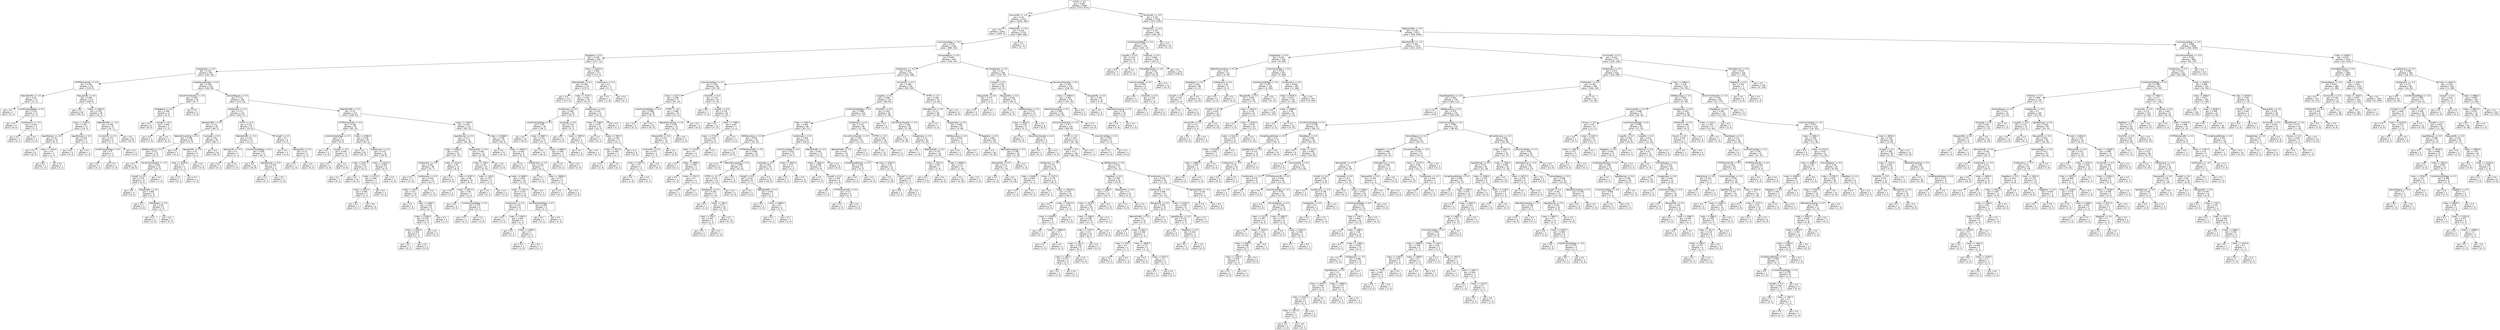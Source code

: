 digraph Tree {
node [shape=box, fontname="helvetica"] ;
edge [fontname="helvetica"] ;
0 [label="HTTPS <= 0.5\ngini = 0.495\nsamples = 8290\nvalue = [3715, 4575]"] ;
1 [label="AnchorURL <= -0.5\ngini = 0.19\nsamples = 3574\nvalue = [3194, 380]"] ;
0 -> 1 [labeldistance=2.5, labelangle=45, headlabel="True"] ;
2 [label="gini = 0.0\nsamples = 2304\nvalue = [2304, 0]"] ;
1 -> 2 ;
3 [label="PrefixSuffix- <= 0.0\ngini = 0.419\nsamples = 1270\nvalue = [890, 380]"] ;
1 -> 3 ;
4 [label="LinksInScriptTags <= -0.5\ngini = 0.379\nsamples = 1193\nvalue = [890, 303]"] ;
3 -> 4 ;
5 [label="PageRank <= 0.0\ngini = 0.199\nsamples = 644\nvalue = [572, 72]"] ;
4 -> 5 ;
6 [label="GoogleIndex <= 0.0\ngini = 0.243\nsamples = 467\nvalue = [401, 66]"] ;
5 -> 6 ;
7 [label="HTTPSDomainURL <= 0.0\ngini = 0.091\nsamples = 125\nvalue = [119, 6]"] ;
6 -> 7 ;
8 [label="WebsiteTraffic <= -0.5\ngini = 0.26\nsamples = 13\nvalue = [11, 2]"] ;
7 -> 8 ;
9 [label="gini = 0.0\nsamples = 1\nvalue = [0, 1]"] ;
8 -> 9 ;
10 [label="LinksPointingToPage <= 0.5\ngini = 0.153\nsamples = 12\nvalue = [11, 1]"] ;
8 -> 10 ;
11 [label="gini = 0.0\nsamples = 9\nvalue = [9, 0]"] ;
10 -> 11 ;
12 [label="SubDomains <= -0.5\ngini = 0.444\nsamples = 3\nvalue = [2, 1]"] ;
10 -> 12 ;
13 [label="gini = 0.0\nsamples = 1\nvalue = [0, 1]"] ;
12 -> 13 ;
14 [label="gini = 0.0\nsamples = 2\nvalue = [2, 0]"] ;
12 -> 14 ;
15 [label="RequestURL <= 0.0\ngini = 0.069\nsamples = 112\nvalue = [108, 4]"] ;
7 -> 15 ;
16 [label="gini = 0.0\nsamples = 66\nvalue = [66, 0]"] ;
15 -> 16 ;
17 [label="Index <= 2904.0\ngini = 0.159\nsamples = 46\nvalue = [42, 4]"] ;
15 -> 17 ;
18 [label="Index <= 2350.0\ngini = 0.355\nsamples = 13\nvalue = [10, 3]"] ;
17 -> 18 ;
19 [label="AgeofDomain <= 0.0\ngini = 0.18\nsamples = 10\nvalue = [9, 1]"] ;
18 -> 19 ;
20 [label="gini = 0.0\nsamples = 8\nvalue = [8, 0]"] ;
19 -> 20 ;
21 [label="Index <= 1416.5\ngini = 0.5\nsamples = 2\nvalue = [1, 1]"] ;
19 -> 21 ;
22 [label="gini = 0.0\nsamples = 1\nvalue = [1, 0]"] ;
21 -> 22 ;
23 [label="gini = 0.0\nsamples = 1\nvalue = [0, 1]"] ;
21 -> 23 ;
24 [label="AgeofDomain <= 0.0\ngini = 0.444\nsamples = 3\nvalue = [1, 2]"] ;
18 -> 24 ;
25 [label="gini = 0.0\nsamples = 2\nvalue = [0, 2]"] ;
24 -> 25 ;
26 [label="gini = 0.0\nsamples = 1\nvalue = [1, 0]"] ;
24 -> 26 ;
27 [label="WebsiteTraffic <= -0.5\ngini = 0.059\nsamples = 33\nvalue = [32, 1]"] ;
17 -> 27 ;
28 [label="AnchorURL <= 0.5\ngini = 0.375\nsamples = 4\nvalue = [3, 1]"] ;
27 -> 28 ;
29 [label="LinksPointingToPage <= 0.5\ngini = 0.5\nsamples = 2\nvalue = [1, 1]"] ;
28 -> 29 ;
30 [label="gini = 0.0\nsamples = 1\nvalue = [0, 1]"] ;
29 -> 30 ;
31 [label="gini = 0.0\nsamples = 1\nvalue = [1, 0]"] ;
29 -> 31 ;
32 [label="gini = 0.0\nsamples = 2\nvalue = [2, 0]"] ;
28 -> 32 ;
33 [label="gini = 0.0\nsamples = 29\nvalue = [29, 0]"] ;
27 -> 33 ;
34 [label="UsingPopupWindow <= 0.0\ngini = 0.289\nsamples = 342\nvalue = [282, 60]"] ;
6 -> 34 ;
35 [label="ServerFormHandler <= -0.5\ngini = 0.492\nsamples = 16\nvalue = [9, 7]"] ;
34 -> 35 ;
36 [label="StatsReport <= 0.0\ngini = 0.298\nsamples = 11\nvalue = [9, 2]"] ;
35 -> 36 ;
37 [label="gini = 0.0\nsamples = 8\nvalue = [8, 0]"] ;
36 -> 37 ;
38 [label="UsingIP <= 0.0\ngini = 0.444\nsamples = 3\nvalue = [1, 2]"] ;
36 -> 38 ;
39 [label="gini = 0.0\nsamples = 1\nvalue = [1, 0]"] ;
38 -> 39 ;
40 [label="gini = 0.0\nsamples = 2\nvalue = [0, 2]"] ;
38 -> 40 ;
41 [label="gini = 0.0\nsamples = 5\nvalue = [0, 5]"] ;
35 -> 41 ;
42 [label="DomainRegLen <= 0.0\ngini = 0.272\nsamples = 326\nvalue = [273, 53]"] ;
34 -> 42 ;
43 [label="SubDomains <= 0.5\ngini = 0.172\nsamples = 116\nvalue = [105, 11]"] ;
42 -> 43 ;
44 [label="WebsiteTraffic <= 0.5\ngini = 0.111\nsamples = 85\nvalue = [80, 5]"] ;
43 -> 44 ;
45 [label="WebsiteForwarding <= 0.5\ngini = 0.198\nsamples = 36\nvalue = [32, 4]"] ;
44 -> 45 ;
46 [label="DNSRecording <= 0.0\ngini = 0.157\nsamples = 35\nvalue = [32, 3]"] ;
45 -> 46 ;
47 [label="gini = 0.0\nsamples = 16\nvalue = [16, 0]"] ;
46 -> 47 ;
48 [label="ServerFormHandler <= -0.5\ngini = 0.266\nsamples = 19\nvalue = [16, 3]"] ;
46 -> 48 ;
49 [label="UsingIP <= 0.0\ngini = 0.375\nsamples = 12\nvalue = [9, 3]"] ;
48 -> 49 ;
50 [label="gini = 0.0\nsamples = 4\nvalue = [4, 0]"] ;
49 -> 50 ;
51 [label="RequestURL <= 0.0\ngini = 0.469\nsamples = 8\nvalue = [5, 3]"] ;
49 -> 51 ;
52 [label="gini = 0.0\nsamples = 3\nvalue = [3, 0]"] ;
51 -> 52 ;
53 [label="StatsReport <= 0.0\ngini = 0.48\nsamples = 5\nvalue = [2, 3]"] ;
51 -> 53 ;
54 [label="gini = 0.0\nsamples = 2\nvalue = [2, 0]"] ;
53 -> 54 ;
55 [label="gini = 0.0\nsamples = 3\nvalue = [0, 3]"] ;
53 -> 55 ;
56 [label="gini = 0.0\nsamples = 7\nvalue = [7, 0]"] ;
48 -> 56 ;
57 [label="gini = 0.0\nsamples = 1\nvalue = [0, 1]"] ;
45 -> 57 ;
58 [label="Symbol@ <= 0.0\ngini = 0.04\nsamples = 49\nvalue = [48, 1]"] ;
44 -> 58 ;
59 [label="RequestURL <= 0.0\ngini = 0.32\nsamples = 5\nvalue = [4, 1]"] ;
58 -> 59 ;
60 [label="Index <= 9126.0\ngini = 0.5\nsamples = 2\nvalue = [1, 1]"] ;
59 -> 60 ;
61 [label="gini = 0.0\nsamples = 1\nvalue = [0, 1]"] ;
60 -> 61 ;
62 [label="gini = 0.0\nsamples = 1\nvalue = [1, 0]"] ;
60 -> 62 ;
63 [label="gini = 0.0\nsamples = 3\nvalue = [3, 0]"] ;
59 -> 63 ;
64 [label="gini = 0.0\nsamples = 44\nvalue = [44, 0]"] ;
58 -> 64 ;
65 [label="HTTPS <= -0.5\ngini = 0.312\nsamples = 31\nvalue = [25, 6]"] ;
43 -> 65 ;
66 [label="WebsiteTraffic <= -0.5\ngini = 0.159\nsamples = 23\nvalue = [21, 2]"] ;
65 -> 66 ;
67 [label="RequestURL <= 0.0\ngini = 0.5\nsamples = 2\nvalue = [1, 1]"] ;
66 -> 67 ;
68 [label="gini = 0.0\nsamples = 1\nvalue = [0, 1]"] ;
67 -> 68 ;
69 [label="gini = 0.0\nsamples = 1\nvalue = [1, 0]"] ;
67 -> 69 ;
70 [label="LinksPointingToPage <= 0.5\ngini = 0.091\nsamples = 21\nvalue = [20, 1]"] ;
66 -> 70 ;
71 [label="gini = 0.0\nsamples = 18\nvalue = [18, 0]"] ;
70 -> 71 ;
72 [label="AgeofDomain <= 0.0\ngini = 0.444\nsamples = 3\nvalue = [2, 1]"] ;
70 -> 72 ;
73 [label="gini = 0.0\nsamples = 1\nvalue = [0, 1]"] ;
72 -> 73 ;
74 [label="gini = 0.0\nsamples = 2\nvalue = [2, 0]"] ;
72 -> 74 ;
75 [label="UsingIP <= 0.0\ngini = 0.5\nsamples = 8\nvalue = [4, 4]"] ;
65 -> 75 ;
76 [label="gini = 0.0\nsamples = 3\nvalue = [3, 0]"] ;
75 -> 76 ;
77 [label="RequestURL <= 0.0\ngini = 0.32\nsamples = 5\nvalue = [1, 4]"] ;
75 -> 77 ;
78 [label="gini = 0.0\nsamples = 1\nvalue = [1, 0]"] ;
77 -> 78 ;
79 [label="gini = 0.0\nsamples = 4\nvalue = [0, 4]"] ;
77 -> 79 ;
80 [label="WebsiteTraffic <= 0.5\ngini = 0.32\nsamples = 210\nvalue = [168, 42]"] ;
42 -> 80 ;
81 [label="HTTPSDomainURL <= 0.0\ngini = 0.188\nsamples = 95\nvalue = [85, 10]"] ;
80 -> 81 ;
82 [label="LinksPointingToPage <= 0.5\ngini = 0.5\nsamples = 8\nvalue = [4, 4]"] ;
81 -> 82 ;
83 [label="gini = 0.0\nsamples = 2\nvalue = [2, 0]"] ;
82 -> 83 ;
84 [label="UsingIP <= 0.0\ngini = 0.444\nsamples = 6\nvalue = [2, 4]"] ;
82 -> 84 ;
85 [label="gini = 0.0\nsamples = 2\nvalue = [2, 0]"] ;
84 -> 85 ;
86 [label="gini = 0.0\nsamples = 4\nvalue = [0, 4]"] ;
84 -> 86 ;
87 [label="Index <= 8180.0\ngini = 0.128\nsamples = 87\nvalue = [81, 6]"] ;
81 -> 87 ;
88 [label="gini = 0.0\nsamples = 63\nvalue = [63, 0]"] ;
87 -> 88 ;
89 [label="SubDomains <= 0.5\ngini = 0.375\nsamples = 24\nvalue = [18, 6]"] ;
87 -> 89 ;
90 [label="Index <= 8371.0\ngini = 0.124\nsamples = 15\nvalue = [14, 1]"] ;
89 -> 90 ;
91 [label="gini = 0.0\nsamples = 1\nvalue = [0, 1]"] ;
90 -> 91 ;
92 [label="gini = 0.0\nsamples = 14\nvalue = [14, 0]"] ;
90 -> 92 ;
93 [label="Index <= 10415.5\ngini = 0.494\nsamples = 9\nvalue = [4, 5]"] ;
89 -> 93 ;
94 [label="Index <= 9171.0\ngini = 0.408\nsamples = 7\nvalue = [2, 5]"] ;
93 -> 94 ;
95 [label="Index <= 8451.5\ngini = 0.444\nsamples = 3\nvalue = [2, 1]"] ;
94 -> 95 ;
96 [label="gini = 0.0\nsamples = 1\nvalue = [0, 1]"] ;
95 -> 96 ;
97 [label="gini = 0.0\nsamples = 2\nvalue = [2, 0]"] ;
95 -> 97 ;
98 [label="gini = 0.0\nsamples = 4\nvalue = [0, 4]"] ;
94 -> 98 ;
99 [label="gini = 0.0\nsamples = 2\nvalue = [2, 0]"] ;
93 -> 99 ;
100 [label="Index <= 7708.0\ngini = 0.402\nsamples = 115\nvalue = [83, 32]"] ;
80 -> 100 ;
101 [label="AgeofDomain <= 0.0\ngini = 0.477\nsamples = 74\nvalue = [45, 29]"] ;
100 -> 101 ;
102 [label="Index <= 4956.0\ngini = 0.411\nsamples = 52\nvalue = [37, 15]"] ;
101 -> 102 ;
103 [label="SubDomains <= -0.5\ngini = 0.301\nsamples = 38\nvalue = [31, 7]"] ;
102 -> 103 ;
104 [label="gini = 0.0\nsamples = 17\nvalue = [17, 0]"] ;
103 -> 104 ;
105 [label="SubDomains <= 0.5\ngini = 0.444\nsamples = 21\nvalue = [14, 7]"] ;
103 -> 105 ;
106 [label="Index <= 392.5\ngini = 0.42\nsamples = 10\nvalue = [3, 7]"] ;
105 -> 106 ;
107 [label="gini = 0.0\nsamples = 1\nvalue = [1, 0]"] ;
106 -> 107 ;
108 [label="Index <= 3469.5\ngini = 0.346\nsamples = 9\nvalue = [2, 7]"] ;
106 -> 108 ;
109 [label="Index <= 1599.0\ngini = 0.219\nsamples = 8\nvalue = [1, 7]"] ;
108 -> 109 ;
110 [label="Index <= 1094.0\ngini = 0.444\nsamples = 3\nvalue = [1, 2]"] ;
109 -> 110 ;
111 [label="gini = 0.0\nsamples = 2\nvalue = [0, 2]"] ;
110 -> 111 ;
112 [label="gini = 0.0\nsamples = 1\nvalue = [1, 0]"] ;
110 -> 112 ;
113 [label="gini = 0.0\nsamples = 5\nvalue = [0, 5]"] ;
109 -> 113 ;
114 [label="gini = 0.0\nsamples = 1\nvalue = [1, 0]"] ;
108 -> 114 ;
115 [label="gini = 0.0\nsamples = 11\nvalue = [11, 0]"] ;
105 -> 115 ;
116 [label="Index <= 5434.5\ngini = 0.49\nsamples = 14\nvalue = [6, 8]"] ;
102 -> 116 ;
117 [label="gini = 0.0\nsamples = 4\nvalue = [0, 4]"] ;
116 -> 117 ;
118 [label="Index <= 6307.0\ngini = 0.48\nsamples = 10\nvalue = [6, 4]"] ;
116 -> 118 ;
119 [label="gini = 0.0\nsamples = 3\nvalue = [3, 0]"] ;
118 -> 119 ;
120 [label="Index <= 6971.5\ngini = 0.49\nsamples = 7\nvalue = [3, 4]"] ;
118 -> 120 ;
121 [label="gini = 0.0\nsamples = 3\nvalue = [0, 3]"] ;
120 -> 121 ;
122 [label="LinksPointingToPage <= 0.5\ngini = 0.375\nsamples = 4\nvalue = [3, 1]"] ;
120 -> 122 ;
123 [label="gini = 0.0\nsamples = 1\nvalue = [0, 1]"] ;
122 -> 123 ;
124 [label="gini = 0.0\nsamples = 3\nvalue = [3, 0]"] ;
122 -> 124 ;
125 [label="RequestURL <= 0.0\ngini = 0.463\nsamples = 22\nvalue = [8, 14]"] ;
101 -> 125 ;
126 [label="Index <= 548.5\ngini = 0.42\nsamples = 20\nvalue = [6, 14]"] ;
125 -> 126 ;
127 [label="Index <= 339.0\ngini = 0.375\nsamples = 4\nvalue = [3, 1]"] ;
126 -> 127 ;
128 [label="gini = 0.0\nsamples = 1\nvalue = [0, 1]"] ;
127 -> 128 ;
129 [label="gini = 0.0\nsamples = 3\nvalue = [3, 0]"] ;
127 -> 129 ;
130 [label="Index <= 3489.5\ngini = 0.305\nsamples = 16\nvalue = [3, 13]"] ;
126 -> 130 ;
131 [label="Index <= 2721.0\ngini = 0.397\nsamples = 11\nvalue = [3, 8]"] ;
130 -> 131 ;
132 [label="SubDomains <= 0.5\ngini = 0.219\nsamples = 8\nvalue = [1, 7]"] ;
131 -> 132 ;
133 [label="gini = 0.0\nsamples = 5\nvalue = [0, 5]"] ;
132 -> 133 ;
134 [label="Index <= 1395.0\ngini = 0.444\nsamples = 3\nvalue = [1, 2]"] ;
132 -> 134 ;
135 [label="gini = 0.0\nsamples = 1\nvalue = [0, 1]"] ;
134 -> 135 ;
136 [label="Index <= 2009.0\ngini = 0.5\nsamples = 2\nvalue = [1, 1]"] ;
134 -> 136 ;
137 [label="gini = 0.0\nsamples = 1\nvalue = [1, 0]"] ;
136 -> 137 ;
138 [label="gini = 0.0\nsamples = 1\nvalue = [0, 1]"] ;
136 -> 138 ;
139 [label="LinksPointingToPage <= 0.5\ngini = 0.444\nsamples = 3\nvalue = [2, 1]"] ;
131 -> 139 ;
140 [label="gini = 0.0\nsamples = 1\nvalue = [0, 1]"] ;
139 -> 140 ;
141 [label="gini = 0.0\nsamples = 2\nvalue = [2, 0]"] ;
139 -> 141 ;
142 [label="gini = 0.0\nsamples = 5\nvalue = [0, 5]"] ;
130 -> 142 ;
143 [label="gini = 0.0\nsamples = 2\nvalue = [2, 0]"] ;
125 -> 143 ;
144 [label="Index <= 10488.5\ngini = 0.136\nsamples = 41\nvalue = [38, 3]"] ;
100 -> 144 ;
145 [label="gini = 0.0\nsamples = 32\nvalue = [32, 0]"] ;
144 -> 145 ;
146 [label="Index <= 10652.5\ngini = 0.444\nsamples = 9\nvalue = [6, 3]"] ;
144 -> 146 ;
147 [label="gini = 0.0\nsamples = 2\nvalue = [0, 2]"] ;
146 -> 147 ;
148 [label="SubDomains <= 0.5\ngini = 0.245\nsamples = 7\nvalue = [6, 1]"] ;
146 -> 148 ;
149 [label="gini = 0.0\nsamples = 3\nvalue = [3, 0]"] ;
148 -> 149 ;
150 [label="Index <= 10894.0\ngini = 0.375\nsamples = 4\nvalue = [3, 1]"] ;
148 -> 150 ;
151 [label="gini = 0.0\nsamples = 1\nvalue = [0, 1]"] ;
150 -> 151 ;
152 [label="gini = 0.0\nsamples = 3\nvalue = [3, 0]"] ;
150 -> 152 ;
153 [label="Index <= 10323.0\ngini = 0.065\nsamples = 177\nvalue = [171, 6]"] ;
5 -> 153 ;
154 [label="WebsiteTraffic <= 0.5\ngini = 0.056\nsamples = 175\nvalue = [170, 5]"] ;
153 -> 154 ;
155 [label="gini = 0.0\nsamples = 117\nvalue = [117, 0]"] ;
154 -> 155 ;
156 [label="Index <= 7575.5\ngini = 0.158\nsamples = 58\nvalue = [53, 5]"] ;
154 -> 156 ;
157 [label="SubDomains <= 0.5\ngini = 0.085\nsamples = 45\nvalue = [43, 2]"] ;
156 -> 157 ;
158 [label="LinksPointingToPage <= 0.5\ngini = 0.05\nsamples = 39\nvalue = [38, 1]"] ;
157 -> 158 ;
159 [label="gini = 0.0\nsamples = 26\nvalue = [26, 0]"] ;
158 -> 159 ;
160 [label="Index <= 6667.5\ngini = 0.142\nsamples = 13\nvalue = [12, 1]"] ;
158 -> 160 ;
161 [label="gini = 0.0\nsamples = 10\nvalue = [10, 0]"] ;
160 -> 161 ;
162 [label="Index <= 6984.5\ngini = 0.444\nsamples = 3\nvalue = [2, 1]"] ;
160 -> 162 ;
163 [label="gini = 0.0\nsamples = 1\nvalue = [0, 1]"] ;
162 -> 163 ;
164 [label="gini = 0.0\nsamples = 2\nvalue = [2, 0]"] ;
162 -> 164 ;
165 [label="Symbol@ <= 0.0\ngini = 0.278\nsamples = 6\nvalue = [5, 1]"] ;
157 -> 165 ;
166 [label="gini = 0.0\nsamples = 4\nvalue = [4, 0]"] ;
165 -> 166 ;
167 [label="Index <= 5870.0\ngini = 0.5\nsamples = 2\nvalue = [1, 1]"] ;
165 -> 167 ;
168 [label="gini = 0.0\nsamples = 1\nvalue = [1, 0]"] ;
167 -> 168 ;
169 [label="gini = 0.0\nsamples = 1\nvalue = [0, 1]"] ;
167 -> 169 ;
170 [label="SubDomains <= 0.5\ngini = 0.355\nsamples = 13\nvalue = [10, 3]"] ;
156 -> 170 ;
171 [label="Index <= 7599.0\ngini = 0.278\nsamples = 12\nvalue = [10, 2]"] ;
170 -> 171 ;
172 [label="gini = 0.0\nsamples = 1\nvalue = [0, 1]"] ;
171 -> 172 ;
173 [label="Index <= 7967.5\ngini = 0.165\nsamples = 11\nvalue = [10, 1]"] ;
171 -> 173 ;
174 [label="Index <= 7811.0\ngini = 0.444\nsamples = 3\nvalue = [2, 1]"] ;
173 -> 174 ;
175 [label="gini = 0.0\nsamples = 2\nvalue = [2, 0]"] ;
174 -> 175 ;
176 [label="gini = 0.0\nsamples = 1\nvalue = [0, 1]"] ;
174 -> 176 ;
177 [label="gini = 0.0\nsamples = 8\nvalue = [8, 0]"] ;
173 -> 177 ;
178 [label="gini = 0.0\nsamples = 1\nvalue = [0, 1]"] ;
170 -> 178 ;
179 [label="SubDomains <= 0.5\ngini = 0.5\nsamples = 2\nvalue = [1, 1]"] ;
153 -> 179 ;
180 [label="gini = 0.0\nsamples = 1\nvalue = [1, 0]"] ;
179 -> 180 ;
181 [label="gini = 0.0\nsamples = 1\nvalue = [0, 1]"] ;
179 -> 181 ;
182 [label="DomainRegLen <= 0.0\ngini = 0.487\nsamples = 549\nvalue = [318, 231]"] ;
4 -> 182 ;
183 [label="SubDomains <= -0.5\ngini = 0.497\nsamples = 351\nvalue = [163, 188]"] ;
182 -> 183 ;
184 [label="LinksInScriptTags <= 0.5\ngini = 0.422\nsamples = 96\nvalue = [67, 29]"] ;
183 -> 184 ;
185 [label="Index <= 5227.5\ngini = 0.298\nsamples = 77\nvalue = [63, 14]"] ;
184 -> 185 ;
186 [label="LinksPointingToPage <= -0.5\ngini = 0.098\nsamples = 58\nvalue = [55, 3]"] ;
185 -> 186 ;
187 [label="gini = 0.0\nsamples = 3\nvalue = [0, 3]"] ;
186 -> 187 ;
188 [label="gini = 0.0\nsamples = 55\nvalue = [55, 0]"] ;
186 -> 188 ;
189 [label="HTTPS <= -0.5\ngini = 0.488\nsamples = 19\nvalue = [8, 11]"] ;
185 -> 189 ;
190 [label="WebsiteForwarding <= 0.5\ngini = 0.391\nsamples = 15\nvalue = [4, 11]"] ;
189 -> 190 ;
191 [label="RequestURL <= 0.0\ngini = 0.153\nsamples = 12\nvalue = [1, 11]"] ;
190 -> 191 ;
192 [label="AnchorURL <= 0.5\ngini = 0.375\nsamples = 4\nvalue = [1, 3]"] ;
191 -> 192 ;
193 [label="Index <= 7621.0\ngini = 0.5\nsamples = 2\nvalue = [1, 1]"] ;
192 -> 193 ;
194 [label="gini = 0.0\nsamples = 1\nvalue = [1, 0]"] ;
193 -> 194 ;
195 [label="gini = 0.0\nsamples = 1\nvalue = [0, 1]"] ;
193 -> 195 ;
196 [label="gini = 0.0\nsamples = 2\nvalue = [0, 2]"] ;
192 -> 196 ;
197 [label="gini = 0.0\nsamples = 8\nvalue = [0, 8]"] ;
191 -> 197 ;
198 [label="gini = 0.0\nsamples = 3\nvalue = [3, 0]"] ;
190 -> 198 ;
199 [label="gini = 0.0\nsamples = 4\nvalue = [4, 0]"] ;
189 -> 199 ;
200 [label="ShortURL <= 0.0\ngini = 0.332\nsamples = 19\nvalue = [4, 15]"] ;
184 -> 200 ;
201 [label="gini = 0.0\nsamples = 1\nvalue = [1, 0]"] ;
200 -> 201 ;
202 [label="LongURL <= 0.0\ngini = 0.278\nsamples = 18\nvalue = [3, 15]"] ;
200 -> 202 ;
203 [label="gini = 0.0\nsamples = 11\nvalue = [0, 11]"] ;
202 -> 203 ;
204 [label="Index <= 7798.5\ngini = 0.49\nsamples = 7\nvalue = [3, 4]"] ;
202 -> 204 ;
205 [label="Index <= 2732.5\ngini = 0.444\nsamples = 6\nvalue = [2, 4]"] ;
204 -> 205 ;
206 [label="Index <= 1274.0\ngini = 0.5\nsamples = 4\nvalue = [2, 2]"] ;
205 -> 206 ;
207 [label="gini = 0.0\nsamples = 1\nvalue = [0, 1]"] ;
206 -> 207 ;
208 [label="Index <= 1888.0\ngini = 0.444\nsamples = 3\nvalue = [2, 1]"] ;
206 -> 208 ;
209 [label="gini = 0.0\nsamples = 1\nvalue = [1, 0]"] ;
208 -> 209 ;
210 [label="Index <= 2335.5\ngini = 0.5\nsamples = 2\nvalue = [1, 1]"] ;
208 -> 210 ;
211 [label="gini = 0.0\nsamples = 1\nvalue = [0, 1]"] ;
210 -> 211 ;
212 [label="gini = 0.0\nsamples = 1\nvalue = [1, 0]"] ;
210 -> 212 ;
213 [label="gini = 0.0\nsamples = 2\nvalue = [0, 2]"] ;
205 -> 213 ;
214 [label="gini = 0.0\nsamples = 1\nvalue = [1, 0]"] ;
204 -> 214 ;
215 [label="AnchorURL <= 0.5\ngini = 0.469\nsamples = 255\nvalue = [96, 159]"] ;
183 -> 215 ;
216 [label="LongURL <= 0.0\ngini = 0.498\nsamples = 179\nvalue = [84, 95]"] ;
215 -> 216 ;
217 [label="LinksPointingToPage <= 0.5\ngini = 0.489\nsamples = 134\nvalue = [77, 57]"] ;
216 -> 217 ;
218 [label="Index <= 5645.5\ngini = 0.369\nsamples = 86\nvalue = [65, 21]"] ;
217 -> 218 ;
219 [label="DNSRecording <= 0.0\ngini = 0.493\nsamples = 34\nvalue = [19, 15]"] ;
218 -> 219 ;
220 [label="gini = 0.0\nsamples = 10\nvalue = [10, 0]"] ;
219 -> 220 ;
221 [label="HTTPSDomainURL <= 0.0\ngini = 0.469\nsamples = 24\nvalue = [9, 15]"] ;
219 -> 221 ;
222 [label="gini = 0.0\nsamples = 3\nvalue = [3, 0]"] ;
221 -> 222 ;
223 [label="WebsiteForwarding <= 0.5\ngini = 0.408\nsamples = 21\nvalue = [6, 15]"] ;
221 -> 223 ;
224 [label="HTTPS <= -0.5\ngini = 0.332\nsamples = 19\nvalue = [4, 15]"] ;
223 -> 224 ;
225 [label="StatsReport <= 0.0\ngini = 0.208\nsamples = 17\nvalue = [2, 15]"] ;
224 -> 225 ;
226 [label="gini = 0.0\nsamples = 1\nvalue = [1, 0]"] ;
225 -> 226 ;
227 [label="Index <= 395.0\ngini = 0.117\nsamples = 16\nvalue = [1, 15]"] ;
225 -> 227 ;
228 [label="Index <= 376.5\ngini = 0.444\nsamples = 3\nvalue = [1, 2]"] ;
227 -> 228 ;
229 [label="gini = 0.0\nsamples = 2\nvalue = [0, 2]"] ;
228 -> 229 ;
230 [label="gini = 0.0\nsamples = 1\nvalue = [1, 0]"] ;
228 -> 230 ;
231 [label="gini = 0.0\nsamples = 13\nvalue = [0, 13]"] ;
227 -> 231 ;
232 [label="gini = 0.0\nsamples = 2\nvalue = [2, 0]"] ;
224 -> 232 ;
233 [label="gini = 0.0\nsamples = 2\nvalue = [2, 0]"] ;
223 -> 233 ;
234 [label="SubDomains <= 0.5\ngini = 0.204\nsamples = 52\nvalue = [46, 6]"] ;
218 -> 234 ;
235 [label="LinksInScriptTags <= 0.5\ngini = 0.102\nsamples = 37\nvalue = [35, 2]"] ;
234 -> 235 ;
236 [label="Symbol@ <= 0.0\ngini = 0.061\nsamples = 32\nvalue = [31, 1]"] ;
235 -> 236 ;
237 [label="UsingIP <= 0.0\ngini = 0.219\nsamples = 8\nvalue = [7, 1]"] ;
236 -> 237 ;
238 [label="gini = 0.0\nsamples = 5\nvalue = [5, 0]"] ;
237 -> 238 ;
239 [label="WebsiteTraffic <= 0.5\ngini = 0.444\nsamples = 3\nvalue = [2, 1]"] ;
237 -> 239 ;
240 [label="gini = 0.0\nsamples = 1\nvalue = [1, 0]"] ;
239 -> 240 ;
241 [label="Index <= 8696.5\ngini = 0.5\nsamples = 2\nvalue = [1, 1]"] ;
239 -> 241 ;
242 [label="gini = 0.0\nsamples = 1\nvalue = [0, 1]"] ;
241 -> 242 ;
243 [label="gini = 0.0\nsamples = 1\nvalue = [1, 0]"] ;
241 -> 243 ;
244 [label="gini = 0.0\nsamples = 24\nvalue = [24, 0]"] ;
236 -> 244 ;
245 [label="Index <= 8403.0\ngini = 0.32\nsamples = 5\nvalue = [4, 1]"] ;
235 -> 245 ;
246 [label="gini = 0.0\nsamples = 1\nvalue = [0, 1]"] ;
245 -> 246 ;
247 [label="gini = 0.0\nsamples = 4\nvalue = [4, 0]"] ;
245 -> 247 ;
248 [label="WebsiteTraffic <= 0.5\ngini = 0.391\nsamples = 15\nvalue = [11, 4]"] ;
234 -> 248 ;
249 [label="Index <= 6481.0\ngini = 0.494\nsamples = 9\nvalue = [5, 4]"] ;
248 -> 249 ;
250 [label="gini = 0.0\nsamples = 3\nvalue = [3, 0]"] ;
249 -> 250 ;
251 [label="UsingIP <= 0.0\ngini = 0.444\nsamples = 6\nvalue = [2, 4]"] ;
249 -> 251 ;
252 [label="gini = 0.0\nsamples = 1\nvalue = [1, 0]"] ;
251 -> 252 ;
253 [label="HTTPSDomainURL <= 0.0\ngini = 0.32\nsamples = 5\nvalue = [1, 4]"] ;
251 -> 253 ;
254 [label="gini = 0.0\nsamples = 1\nvalue = [1, 0]"] ;
253 -> 254 ;
255 [label="gini = 0.0\nsamples = 4\nvalue = [0, 4]"] ;
253 -> 255 ;
256 [label="gini = 0.0\nsamples = 6\nvalue = [6, 0]"] ;
248 -> 256 ;
257 [label="SubDomains <= 0.5\ngini = 0.375\nsamples = 48\nvalue = [12, 36]"] ;
217 -> 257 ;
258 [label="ServerFormHandler <= 0.5\ngini = 0.497\nsamples = 24\nvalue = [11, 13]"] ;
257 -> 258 ;
259 [label="WebsiteTraffic <= 0.5\ngini = 0.432\nsamples = 19\nvalue = [6, 13]"] ;
258 -> 259 ;
260 [label="UsingPopupWindow <= 0.0\ngini = 0.444\nsamples = 6\nvalue = [4, 2]"] ;
259 -> 260 ;
261 [label="gini = 0.0\nsamples = 2\nvalue = [0, 2]"] ;
260 -> 261 ;
262 [label="gini = 0.0\nsamples = 4\nvalue = [4, 0]"] ;
260 -> 262 ;
263 [label="Index <= 9165.5\ngini = 0.26\nsamples = 13\nvalue = [2, 11]"] ;
259 -> 263 ;
264 [label="gini = 0.0\nsamples = 10\nvalue = [0, 10]"] ;
263 -> 264 ;
265 [label="UsingIP <= 0.0\ngini = 0.444\nsamples = 3\nvalue = [2, 1]"] ;
263 -> 265 ;
266 [label="gini = 0.0\nsamples = 2\nvalue = [2, 0]"] ;
265 -> 266 ;
267 [label="gini = 0.0\nsamples = 1\nvalue = [0, 1]"] ;
265 -> 267 ;
268 [label="gini = 0.0\nsamples = 5\nvalue = [5, 0]"] ;
258 -> 268 ;
269 [label="HTTPS <= -0.5\ngini = 0.08\nsamples = 24\nvalue = [1, 23]"] ;
257 -> 269 ;
270 [label="gini = 0.0\nsamples = 23\nvalue = [0, 23]"] ;
269 -> 270 ;
271 [label="gini = 0.0\nsamples = 1\nvalue = [1, 0]"] ;
269 -> 271 ;
272 [label="ShortURL <= 0.0\ngini = 0.263\nsamples = 45\nvalue = [7, 38]"] ;
216 -> 272 ;
273 [label="gini = 0.0\nsamples = 2\nvalue = [2, 0]"] ;
272 -> 273 ;
274 [label="ServerFormHandler <= -0.5\ngini = 0.206\nsamples = 43\nvalue = [5, 38]"] ;
272 -> 274 ;
275 [label="gini = 0.0\nsamples = 18\nvalue = [0, 18]"] ;
274 -> 275 ;
276 [label="GoogleIndex <= 0.0\ngini = 0.32\nsamples = 25\nvalue = [5, 20]"] ;
274 -> 276 ;
277 [label="gini = 0.0\nsamples = 1\nvalue = [1, 0]"] ;
276 -> 277 ;
278 [label="WebsiteTraffic <= 0.5\ngini = 0.278\nsamples = 24\nvalue = [4, 20]"] ;
276 -> 278 ;
279 [label="Index <= 7915.0\ngini = 0.49\nsamples = 7\nvalue = [3, 4]"] ;
278 -> 279 ;
280 [label="gini = 0.0\nsamples = 3\nvalue = [3, 0]"] ;
279 -> 280 ;
281 [label="gini = 0.0\nsamples = 4\nvalue = [0, 4]"] ;
279 -> 281 ;
282 [label="Index <= 8968.0\ngini = 0.111\nsamples = 17\nvalue = [1, 16]"] ;
278 -> 282 ;
283 [label="gini = 0.0\nsamples = 16\nvalue = [0, 16]"] ;
282 -> 283 ;
284 [label="gini = 0.0\nsamples = 1\nvalue = [1, 0]"] ;
282 -> 284 ;
285 [label="HTTPS <= -0.5\ngini = 0.266\nsamples = 76\nvalue = [12, 64]"] ;
215 -> 285 ;
286 [label="StatusBarCust <= 0.0\ngini = 0.111\nsamples = 68\nvalue = [4, 64]"] ;
285 -> 286 ;
287 [label="gini = 0.0\nsamples = 1\nvalue = [1, 0]"] ;
286 -> 287 ;
288 [label="GoogleIndex <= 0.0\ngini = 0.086\nsamples = 67\nvalue = [3, 64]"] ;
286 -> 288 ;
289 [label="DNSRecording <= 0.0\ngini = 0.444\nsamples = 3\nvalue = [1, 2]"] ;
288 -> 289 ;
290 [label="gini = 0.0\nsamples = 2\nvalue = [0, 2]"] ;
289 -> 290 ;
291 [label="gini = 0.0\nsamples = 1\nvalue = [1, 0]"] ;
289 -> 291 ;
292 [label="PageRank <= 0.0\ngini = 0.061\nsamples = 64\nvalue = [2, 62]"] ;
288 -> 292 ;
293 [label="gini = 0.0\nsamples = 46\nvalue = [0, 46]"] ;
292 -> 293 ;
294 [label="WebsiteForwarding <= 0.5\ngini = 0.198\nsamples = 18\nvalue = [2, 16]"] ;
292 -> 294 ;
295 [label="RequestURL <= 0.0\ngini = 0.111\nsamples = 17\nvalue = [1, 16]"] ;
294 -> 295 ;
296 [label="gini = 0.0\nsamples = 1\nvalue = [1, 0]"] ;
295 -> 296 ;
297 [label="gini = 0.0\nsamples = 16\nvalue = [0, 16]"] ;
295 -> 297 ;
298 [label="gini = 0.0\nsamples = 1\nvalue = [1, 0]"] ;
294 -> 298 ;
299 [label="gini = 0.0\nsamples = 8\nvalue = [8, 0]"] ;
285 -> 299 ;
300 [label="GoogleIndex <= 0.0\ngini = 0.34\nsamples = 198\nvalue = [155, 43]"] ;
182 -> 300 ;
301 [label="UsingIP <= 0.0\ngini = 0.078\nsamples = 49\nvalue = [47, 2]"] ;
300 -> 301 ;
302 [label="RequestURL <= 0.0\ngini = 0.375\nsamples = 4\nvalue = [3, 1]"] ;
301 -> 302 ;
303 [label="gini = 0.0\nsamples = 3\nvalue = [3, 0]"] ;
302 -> 303 ;
304 [label="gini = 0.0\nsamples = 1\nvalue = [0, 1]"] ;
302 -> 304 ;
305 [label="RequestURL <= 0.0\ngini = 0.043\nsamples = 45\nvalue = [44, 1]"] ;
301 -> 305 ;
306 [label="gini = 0.0\nsamples = 31\nvalue = [31, 0]"] ;
305 -> 306 ;
307 [label="DNSRecording <= 0.0\ngini = 0.133\nsamples = 14\nvalue = [13, 1]"] ;
305 -> 307 ;
308 [label="Index <= 3822.0\ngini = 0.278\nsamples = 6\nvalue = [5, 1]"] ;
307 -> 308 ;
309 [label="gini = 0.0\nsamples = 4\nvalue = [4, 0]"] ;
308 -> 309 ;
310 [label="ServerFormHandler <= 0.0\ngini = 0.5\nsamples = 2\nvalue = [1, 1]"] ;
308 -> 310 ;
311 [label="gini = 0.0\nsamples = 1\nvalue = [0, 1]"] ;
310 -> 311 ;
312 [label="gini = 0.0\nsamples = 1\nvalue = [1, 0]"] ;
310 -> 312 ;
313 [label="gini = 0.0\nsamples = 8\nvalue = [8, 0]"] ;
307 -> 313 ;
314 [label="ServerFormHandler <= 0.5\ngini = 0.399\nsamples = 149\nvalue = [108, 41]"] ;
300 -> 314 ;
315 [label="Index <= 10963.0\ngini = 0.362\nsamples = 135\nvalue = [103, 32]"] ;
314 -> 315 ;
316 [label="WebsiteForwarding <= 0.5\ngini = 0.349\nsamples = 133\nvalue = [103, 30]"] ;
315 -> 316 ;
317 [label="ServerFormHandler <= -0.5\ngini = 0.377\nsamples = 119\nvalue = [89, 30]"] ;
316 -> 317 ;
318 [label="HTTPS <= -0.5\ngini = 0.354\nsamples = 113\nvalue = [87, 26]"] ;
317 -> 318 ;
319 [label="UsingIP <= 0.0\ngini = 0.37\nsamples = 106\nvalue = [80, 26]"] ;
318 -> 319 ;
320 [label="SubDomains <= -0.5\ngini = 0.251\nsamples = 34\nvalue = [29, 5]"] ;
319 -> 320 ;
321 [label="Index <= 6440.5\ngini = 0.444\nsamples = 3\nvalue = [1, 2]"] ;
320 -> 321 ;
322 [label="gini = 0.0\nsamples = 1\nvalue = [1, 0]"] ;
321 -> 322 ;
323 [label="gini = 0.0\nsamples = 2\nvalue = [0, 2]"] ;
321 -> 323 ;
324 [label="Index <= 5237.0\ngini = 0.175\nsamples = 31\nvalue = [28, 3]"] ;
320 -> 324 ;
325 [label="gini = 0.0\nsamples = 1\nvalue = [0, 1]"] ;
324 -> 325 ;
326 [label="Index <= 10024.0\ngini = 0.124\nsamples = 30\nvalue = [28, 2]"] ;
324 -> 326 ;
327 [label="gini = 0.0\nsamples = 25\nvalue = [25, 0]"] ;
326 -> 327 ;
328 [label="Index <= 10472.0\ngini = 0.48\nsamples = 5\nvalue = [3, 2]"] ;
326 -> 328 ;
329 [label="Index <= 10039.5\ngini = 0.444\nsamples = 3\nvalue = [1, 2]"] ;
328 -> 329 ;
330 [label="gini = 0.0\nsamples = 1\nvalue = [0, 1]"] ;
329 -> 330 ;
331 [label="Index <= 10084.0\ngini = 0.5\nsamples = 2\nvalue = [1, 1]"] ;
329 -> 331 ;
332 [label="gini = 0.0\nsamples = 1\nvalue = [1, 0]"] ;
331 -> 332 ;
333 [label="gini = 0.0\nsamples = 1\nvalue = [0, 1]"] ;
331 -> 333 ;
334 [label="gini = 0.0\nsamples = 2\nvalue = [2, 0]"] ;
328 -> 334 ;
335 [label="DNSRecording <= 0.0\ngini = 0.413\nsamples = 72\nvalue = [51, 21]"] ;
319 -> 335 ;
336 [label="PageRank <= 0.0\ngini = 0.308\nsamples = 42\nvalue = [34, 8]"] ;
335 -> 336 ;
337 [label="Index <= 2686.5\ngini = 0.17\nsamples = 32\nvalue = [29, 3]"] ;
336 -> 337 ;
338 [label="Index <= 2419.5\ngini = 0.255\nsamples = 20\nvalue = [17, 3]"] ;
337 -> 338 ;
339 [label="Index <= 1480.0\ngini = 0.188\nsamples = 19\nvalue = [17, 2]"] ;
338 -> 339 ;
340 [label="Index <= 1379.5\ngini = 0.32\nsamples = 10\nvalue = [8, 2]"] ;
339 -> 340 ;
341 [label="Index <= 281.0\ngini = 0.198\nsamples = 9\nvalue = [8, 1]"] ;
340 -> 341 ;
342 [label="Index <= 180.5\ngini = 0.375\nsamples = 4\nvalue = [3, 1]"] ;
341 -> 342 ;
343 [label="gini = 0.0\nsamples = 3\nvalue = [3, 0]"] ;
342 -> 343 ;
344 [label="gini = 0.0\nsamples = 1\nvalue = [0, 1]"] ;
342 -> 344 ;
345 [label="gini = 0.0\nsamples = 5\nvalue = [5, 0]"] ;
341 -> 345 ;
346 [label="gini = 0.0\nsamples = 1\nvalue = [0, 1]"] ;
340 -> 346 ;
347 [label="gini = 0.0\nsamples = 9\nvalue = [9, 0]"] ;
339 -> 347 ;
348 [label="gini = 0.0\nsamples = 1\nvalue = [0, 1]"] ;
338 -> 348 ;
349 [label="gini = 0.0\nsamples = 12\nvalue = [12, 0]"] ;
337 -> 349 ;
350 [label="RequestURL <= 0.0\ngini = 0.5\nsamples = 10\nvalue = [5, 5]"] ;
336 -> 350 ;
351 [label="gini = 0.0\nsamples = 5\nvalue = [5, 0]"] ;
350 -> 351 ;
352 [label="gini = 0.0\nsamples = 5\nvalue = [0, 5]"] ;
350 -> 352 ;
353 [label="SubDomains <= 0.5\ngini = 0.491\nsamples = 30\nvalue = [17, 13]"] ;
335 -> 353 ;
354 [label="SubDomains <= -0.5\ngini = 0.499\nsamples = 23\nvalue = [11, 12]"] ;
353 -> 354 ;
355 [label="RequestURL <= 0.0\ngini = 0.459\nsamples = 14\nvalue = [9, 5]"] ;
354 -> 355 ;
356 [label="WebsiteTraffic <= 0.0\ngini = 0.5\nsamples = 10\nvalue = [5, 5]"] ;
355 -> 356 ;
357 [label="gini = 0.0\nsamples = 3\nvalue = [3, 0]"] ;
356 -> 357 ;
358 [label="Index <= 843.5\ngini = 0.408\nsamples = 7\nvalue = [2, 5]"] ;
356 -> 358 ;
359 [label="Index <= 229.5\ngini = 0.5\nsamples = 2\nvalue = [1, 1]"] ;
358 -> 359 ;
360 [label="gini = 0.0\nsamples = 1\nvalue = [0, 1]"] ;
359 -> 360 ;
361 [label="gini = 0.0\nsamples = 1\nvalue = [1, 0]"] ;
359 -> 361 ;
362 [label="Index <= 4008.5\ngini = 0.32\nsamples = 5\nvalue = [1, 4]"] ;
358 -> 362 ;
363 [label="gini = 0.0\nsamples = 3\nvalue = [0, 3]"] ;
362 -> 363 ;
364 [label="Index <= 5343.5\ngini = 0.5\nsamples = 2\nvalue = [1, 1]"] ;
362 -> 364 ;
365 [label="gini = 0.0\nsamples = 1\nvalue = [1, 0]"] ;
364 -> 365 ;
366 [label="gini = 0.0\nsamples = 1\nvalue = [0, 1]"] ;
364 -> 366 ;
367 [label="gini = 0.0\nsamples = 4\nvalue = [4, 0]"] ;
355 -> 367 ;
368 [label="Index <= 6339.5\ngini = 0.346\nsamples = 9\nvalue = [2, 7]"] ;
354 -> 368 ;
369 [label="AgeofDomain <= 0.0\ngini = 0.219\nsamples = 8\nvalue = [1, 7]"] ;
368 -> 369 ;
370 [label="gini = 0.0\nsamples = 5\nvalue = [0, 5]"] ;
369 -> 370 ;
371 [label="PageRank <= 0.0\ngini = 0.444\nsamples = 3\nvalue = [1, 2]"] ;
369 -> 371 ;
372 [label="gini = 0.0\nsamples = 1\nvalue = [1, 0]"] ;
371 -> 372 ;
373 [label="gini = 0.0\nsamples = 2\nvalue = [0, 2]"] ;
371 -> 373 ;
374 [label="gini = 0.0\nsamples = 1\nvalue = [1, 0]"] ;
368 -> 374 ;
375 [label="WebsiteTraffic <= -0.5\ngini = 0.245\nsamples = 7\nvalue = [6, 1]"] ;
353 -> 375 ;
376 [label="gini = 0.0\nsamples = 1\nvalue = [0, 1]"] ;
375 -> 376 ;
377 [label="gini = 0.0\nsamples = 6\nvalue = [6, 0]"] ;
375 -> 377 ;
378 [label="gini = 0.0\nsamples = 7\nvalue = [7, 0]"] ;
318 -> 378 ;
379 [label="LinksInScriptTags <= 0.5\ngini = 0.444\nsamples = 6\nvalue = [2, 4]"] ;
317 -> 379 ;
380 [label="gini = 0.0\nsamples = 2\nvalue = [2, 0]"] ;
379 -> 380 ;
381 [label="gini = 0.0\nsamples = 4\nvalue = [0, 4]"] ;
379 -> 381 ;
382 [label="gini = 0.0\nsamples = 14\nvalue = [14, 0]"] ;
316 -> 382 ;
383 [label="gini = 0.0\nsamples = 2\nvalue = [0, 2]"] ;
315 -> 383 ;
384 [label="RequestURL <= 0.0\ngini = 0.459\nsamples = 14\nvalue = [5, 9]"] ;
314 -> 384 ;
385 [label="gini = 0.0\nsamples = 4\nvalue = [4, 0]"] ;
384 -> 385 ;
386 [label="WebsiteForwarding <= 0.5\ngini = 0.18\nsamples = 10\nvalue = [1, 9]"] ;
384 -> 386 ;
387 [label="gini = 0.0\nsamples = 9\nvalue = [0, 9]"] ;
386 -> 387 ;
388 [label="gini = 0.0\nsamples = 1\nvalue = [1, 0]"] ;
386 -> 388 ;
389 [label="gini = 0.0\nsamples = 77\nvalue = [0, 77]"] ;
3 -> 389 ;
390 [label="AnchorURL <= -0.5\ngini = 0.197\nsamples = 4716\nvalue = [521, 4195]"] ;
0 -> 390 [labeldistance=2.5, labelangle=-45, headlabel="False"] ;
391 [label="PrefixSuffix- <= 0.0\ngini = 0.237\nsamples = 189\nvalue = [163, 26]"] ;
390 -> 391 ;
392 [label="LinksPointingToPage <= -0.5\ngini = 0.137\nsamples = 176\nvalue = [163, 13]"] ;
391 -> 392 ;
393 [label="LongURL <= 0.0\ngini = 0.219\nsamples = 8\nvalue = [1, 7]"] ;
392 -> 393 ;
394 [label="gini = 0.0\nsamples = 7\nvalue = [0, 7]"] ;
393 -> 394 ;
395 [label="gini = 0.0\nsamples = 1\nvalue = [1, 0]"] ;
393 -> 395 ;
396 [label="InfoEmail <= 0.0\ngini = 0.069\nsamples = 168\nvalue = [162, 6]"] ;
392 -> 396 ;
397 [label="IframeRedirection <= 0.0\ngini = 0.432\nsamples = 19\nvalue = [13, 6]"] ;
396 -> 397 ;
398 [label="LinksInScriptTags <= 0.5\ngini = 0.444\nsamples = 9\nvalue = [3, 6]"] ;
397 -> 398 ;
399 [label="gini = 0.0\nsamples = 2\nvalue = [2, 0]"] ;
398 -> 399 ;
400 [label="ShortURL <= 0.0\ngini = 0.245\nsamples = 7\nvalue = [1, 6]"] ;
398 -> 400 ;
401 [label="gini = 0.0\nsamples = 1\nvalue = [1, 0]"] ;
400 -> 401 ;
402 [label="gini = 0.0\nsamples = 6\nvalue = [0, 6]"] ;
400 -> 402 ;
403 [label="gini = 0.0\nsamples = 10\nvalue = [10, 0]"] ;
397 -> 403 ;
404 [label="gini = 0.0\nsamples = 149\nvalue = [149, 0]"] ;
396 -> 404 ;
405 [label="gini = 0.0\nsamples = 13\nvalue = [0, 13]"] ;
391 -> 405 ;
406 [label="WebsiteTraffic <= 0.5\ngini = 0.146\nsamples = 4527\nvalue = [358, 4169]"] ;
390 -> 406 ;
407 [label="WebsiteTraffic <= -0.5\ngini = 0.284\nsamples = 1479\nvalue = [254, 1225]"] ;
406 -> 407 ;
408 [label="GoogleIndex <= 0.0\ngini = 0.025\nsamples = 704\nvalue = [9, 695]"] ;
407 -> 408 ;
409 [label="WebsiteForwarding <= 0.5\ngini = 0.14\nsamples = 53\nvalue = [4, 49]"] ;
408 -> 409 ;
410 [label="StatsReport <= 0.0\ngini = 0.041\nsamples = 48\nvalue = [1, 47]"] ;
409 -> 410 ;
411 [label="UsingIP <= 0.0\ngini = 0.245\nsamples = 7\nvalue = [1, 6]"] ;
410 -> 411 ;
412 [label="gini = 0.0\nsamples = 1\nvalue = [1, 0]"] ;
411 -> 412 ;
413 [label="gini = 0.0\nsamples = 6\nvalue = [0, 6]"] ;
411 -> 413 ;
414 [label="gini = 0.0\nsamples = 41\nvalue = [0, 41]"] ;
410 -> 414 ;
415 [label="SubDomains <= 0.5\ngini = 0.48\nsamples = 5\nvalue = [3, 2]"] ;
409 -> 415 ;
416 [label="gini = 0.0\nsamples = 3\nvalue = [3, 0]"] ;
415 -> 416 ;
417 [label="gini = 0.0\nsamples = 2\nvalue = [0, 2]"] ;
415 -> 417 ;
418 [label="LinksInScriptTags <= -0.5\ngini = 0.015\nsamples = 651\nvalue = [5, 646]"] ;
408 -> 418 ;
419 [label="LinksPointingToPage <= 0.5\ngini = 0.051\nsamples = 154\nvalue = [4, 150]"] ;
418 -> 419 ;
420 [label="RequestURL <= 0.0\ngini = 0.094\nsamples = 81\nvalue = [4, 77]"] ;
419 -> 420 ;
421 [label="UsingIP <= 0.0\ngini = 0.034\nsamples = 57\nvalue = [1, 56]"] ;
420 -> 421 ;
422 [label="AnchorURL <= 0.5\ngini = 0.32\nsamples = 5\nvalue = [1, 4]"] ;
421 -> 422 ;
423 [label="gini = 0.0\nsamples = 4\nvalue = [0, 4]"] ;
422 -> 423 ;
424 [label="gini = 0.0\nsamples = 1\nvalue = [1, 0]"] ;
422 -> 424 ;
425 [label="gini = 0.0\nsamples = 52\nvalue = [0, 52]"] ;
421 -> 425 ;
426 [label="Index <= 5610.0\ngini = 0.219\nsamples = 24\nvalue = [3, 21]"] ;
420 -> 426 ;
427 [label="gini = 0.0\nsamples = 1\nvalue = [1, 0]"] ;
426 -> 427 ;
428 [label="Index <= 9250.0\ngini = 0.159\nsamples = 23\nvalue = [2, 21]"] ;
426 -> 428 ;
429 [label="Index <= 9211.0\ngini = 0.375\nsamples = 8\nvalue = [2, 6]"] ;
428 -> 429 ;
430 [label="Index <= 8710.0\ngini = 0.245\nsamples = 7\nvalue = [1, 6]"] ;
429 -> 430 ;
431 [label="Index <= 8466.5\ngini = 0.444\nsamples = 3\nvalue = [1, 2]"] ;
430 -> 431 ;
432 [label="gini = 0.0\nsamples = 2\nvalue = [0, 2]"] ;
431 -> 432 ;
433 [label="gini = 0.0\nsamples = 1\nvalue = [1, 0]"] ;
431 -> 433 ;
434 [label="gini = 0.0\nsamples = 4\nvalue = [0, 4]"] ;
430 -> 434 ;
435 [label="gini = 0.0\nsamples = 1\nvalue = [1, 0]"] ;
429 -> 435 ;
436 [label="gini = 0.0\nsamples = 15\nvalue = [0, 15]"] ;
428 -> 436 ;
437 [label="gini = 0.0\nsamples = 73\nvalue = [0, 73]"] ;
419 -> 437 ;
438 [label="SubDomains <= 0.5\ngini = 0.004\nsamples = 497\nvalue = [1, 496]"] ;
418 -> 438 ;
439 [label="Index <= 9430.0\ngini = 0.014\nsamples = 143\nvalue = [1, 142]"] ;
438 -> 439 ;
440 [label="gini = 0.0\nsamples = 119\nvalue = [0, 119]"] ;
439 -> 440 ;
441 [label="Index <= 9496.0\ngini = 0.08\nsamples = 24\nvalue = [1, 23]"] ;
439 -> 441 ;
442 [label="gini = 0.0\nsamples = 1\nvalue = [1, 0]"] ;
441 -> 442 ;
443 [label="gini = 0.0\nsamples = 23\nvalue = [0, 23]"] ;
441 -> 443 ;
444 [label="gini = 0.0\nsamples = 354\nvalue = [0, 354]"] ;
438 -> 444 ;
445 [label="AnchorURL <= 0.5\ngini = 0.432\nsamples = 775\nvalue = [245, 530]"] ;
407 -> 445 ;
446 [label="SubDomains <= 0.5\ngini = 0.475\nsamples = 629\nvalue = [244, 385]"] ;
445 -> 446 ;
447 [label="PrefixSuffix- <= 0.0\ngini = 0.493\nsamples = 296\nvalue = [166, 130]"] ;
446 -> 447 ;
448 [label="DisableRightClick <= 0.0\ngini = 0.481\nsamples = 278\nvalue = [166, 112]"] ;
447 -> 448 ;
449 [label="gini = 0.0\nsamples = 8\nvalue = [0, 8]"] ;
448 -> 449 ;
450 [label="DNSRecording <= 0.0\ngini = 0.474\nsamples = 270\nvalue = [166, 104]"] ;
448 -> 450 ;
451 [label="LinksPointingToPage <= 0.5\ngini = 0.378\nsamples = 91\nvalue = [68, 23]"] ;
450 -> 451 ;
452 [label="UsingPopupWindow <= 0.0\ngini = 0.12\nsamples = 47\nvalue = [44, 3]"] ;
451 -> 452 ;
453 [label="AgeofDomain <= 0.0\ngini = 0.375\nsamples = 12\nvalue = [9, 3]"] ;
452 -> 453 ;
454 [label="SubDomains <= -0.5\ngini = 0.18\nsamples = 10\nvalue = [9, 1]"] ;
453 -> 454 ;
455 [label="gini = 0.0\nsamples = 9\nvalue = [9, 0]"] ;
454 -> 455 ;
456 [label="gini = 0.0\nsamples = 1\nvalue = [0, 1]"] ;
454 -> 456 ;
457 [label="gini = 0.0\nsamples = 2\nvalue = [0, 2]"] ;
453 -> 457 ;
458 [label="gini = 0.0\nsamples = 35\nvalue = [35, 0]"] ;
452 -> 458 ;
459 [label="StatsReport <= 0.0\ngini = 0.496\nsamples = 44\nvalue = [24, 20]"] ;
451 -> 459 ;
460 [label="gini = 0.0\nsamples = 6\nvalue = [6, 0]"] ;
459 -> 460 ;
461 [label="Index <= 312.0\ngini = 0.499\nsamples = 38\nvalue = [18, 20]"] ;
459 -> 461 ;
462 [label="gini = 0.0\nsamples = 3\nvalue = [3, 0]"] ;
461 -> 462 ;
463 [label="AbnormalURL <= 0.0\ngini = 0.49\nsamples = 35\nvalue = [15, 20]"] ;
461 -> 463 ;
464 [label="SubDomains <= -0.5\ngini = 0.278\nsamples = 6\nvalue = [1, 5]"] ;
463 -> 464 ;
465 [label="gini = 0.0\nsamples = 5\nvalue = [0, 5]"] ;
464 -> 465 ;
466 [label="gini = 0.0\nsamples = 1\nvalue = [1, 0]"] ;
464 -> 466 ;
467 [label="HTTPSDomainURL <= 0.0\ngini = 0.499\nsamples = 29\nvalue = [14, 15]"] ;
463 -> 467 ;
468 [label="gini = 0.0\nsamples = 4\nvalue = [4, 0]"] ;
467 -> 468 ;
469 [label="LinksInScriptTags <= -0.5\ngini = 0.48\nsamples = 25\nvalue = [10, 15]"] ;
467 -> 469 ;
470 [label="gini = 0.0\nsamples = 6\nvalue = [0, 6]"] ;
469 -> 470 ;
471 [label="DomainRegLen <= 0.0\ngini = 0.499\nsamples = 19\nvalue = [10, 9]"] ;
469 -> 471 ;
472 [label="Index <= 412.5\ngini = 0.397\nsamples = 11\nvalue = [8, 3]"] ;
471 -> 472 ;
473 [label="gini = 0.0\nsamples = 1\nvalue = [0, 1]"] ;
472 -> 473 ;
474 [label="Index <= 3970.5\ngini = 0.32\nsamples = 10\nvalue = [8, 2]"] ;
472 -> 474 ;
475 [label="Index <= 1640.5\ngini = 0.198\nsamples = 9\nvalue = [8, 1]"] ;
474 -> 475 ;
476 [label="Index <= 1295.0\ngini = 0.444\nsamples = 3\nvalue = [2, 1]"] ;
475 -> 476 ;
477 [label="gini = 0.0\nsamples = 2\nvalue = [2, 0]"] ;
476 -> 477 ;
478 [label="gini = 0.0\nsamples = 1\nvalue = [0, 1]"] ;
476 -> 478 ;
479 [label="gini = 0.0\nsamples = 6\nvalue = [6, 0]"] ;
475 -> 479 ;
480 [label="gini = 0.0\nsamples = 1\nvalue = [0, 1]"] ;
474 -> 480 ;
481 [label="Index <= 3683.5\ngini = 0.375\nsamples = 8\nvalue = [2, 6]"] ;
471 -> 481 ;
482 [label="gini = 0.0\nsamples = 5\nvalue = [0, 5]"] ;
481 -> 482 ;
483 [label="Index <= 4242.5\ngini = 0.444\nsamples = 3\nvalue = [2, 1]"] ;
481 -> 483 ;
484 [label="gini = 0.0\nsamples = 2\nvalue = [2, 0]"] ;
483 -> 484 ;
485 [label="gini = 0.0\nsamples = 1\nvalue = [0, 1]"] ;
483 -> 485 ;
486 [label="LinksInScriptTags <= -0.5\ngini = 0.495\nsamples = 179\nvalue = [98, 81]"] ;
450 -> 486 ;
487 [label="DomainRegLen <= 0.0\ngini = 0.407\nsamples = 81\nvalue = [58, 23]"] ;
486 -> 487 ;
488 [label="PageRank <= 0.0\ngini = 0.469\nsamples = 56\nvalue = [35, 21]"] ;
487 -> 488 ;
489 [label="RequestURL <= 0.0\ngini = 0.5\nsamples = 39\nvalue = [20, 19]"] ;
488 -> 489 ;
490 [label="UsingIP <= 0.0\ngini = 0.397\nsamples = 11\nvalue = [3, 8]"] ;
489 -> 490 ;
491 [label="gini = 0.0\nsamples = 2\nvalue = [2, 0]"] ;
490 -> 491 ;
492 [label="SubDomains <= -0.5\ngini = 0.198\nsamples = 9\nvalue = [1, 8]"] ;
490 -> 492 ;
493 [label="GoogleIndex <= 0.0\ngini = 0.5\nsamples = 2\nvalue = [1, 1]"] ;
492 -> 493 ;
494 [label="gini = 0.0\nsamples = 1\nvalue = [0, 1]"] ;
493 -> 494 ;
495 [label="gini = 0.0\nsamples = 1\nvalue = [1, 0]"] ;
493 -> 495 ;
496 [label="gini = 0.0\nsamples = 7\nvalue = [0, 7]"] ;
492 -> 496 ;
497 [label="Symbol@ <= 0.0\ngini = 0.477\nsamples = 28\nvalue = [17, 11]"] ;
489 -> 497 ;
498 [label="gini = 0.0\nsamples = 2\nvalue = [0, 2]"] ;
497 -> 498 ;
499 [label="Index <= 6548.5\ngini = 0.453\nsamples = 26\nvalue = [17, 9]"] ;
497 -> 499 ;
500 [label="LinksPointingToPage <= 0.5\ngini = 0.49\nsamples = 21\nvalue = [12, 9]"] ;
499 -> 500 ;
501 [label="Index <= 744.5\ngini = 0.444\nsamples = 18\nvalue = [12, 6]"] ;
500 -> 501 ;
502 [label="gini = 0.0\nsamples = 3\nvalue = [3, 0]"] ;
501 -> 502 ;
503 [label="Index <= 988.5\ngini = 0.48\nsamples = 15\nvalue = [9, 6]"] ;
501 -> 503 ;
504 [label="gini = 0.0\nsamples = 1\nvalue = [0, 1]"] ;
503 -> 504 ;
505 [label="Index <= 1786.0\ngini = 0.459\nsamples = 14\nvalue = [9, 5]"] ;
503 -> 505 ;
506 [label="gini = 0.0\nsamples = 2\nvalue = [2, 0]"] ;
505 -> 506 ;
507 [label="SubDomains <= -0.5\ngini = 0.486\nsamples = 12\nvalue = [7, 5]"] ;
505 -> 507 ;
508 [label="AgeofDomain <= 0.0\ngini = 0.5\nsamples = 10\nvalue = [5, 5]"] ;
507 -> 508 ;
509 [label="Index <= 4470.5\ngini = 0.444\nsamples = 6\nvalue = [4, 2]"] ;
508 -> 509 ;
510 [label="Index <= 2216.5\ngini = 0.32\nsamples = 5\nvalue = [4, 1]"] ;
509 -> 510 ;
511 [label="Index <= 1972.5\ngini = 0.5\nsamples = 2\nvalue = [1, 1]"] ;
510 -> 511 ;
512 [label="gini = 0.0\nsamples = 1\nvalue = [1, 0]"] ;
511 -> 512 ;
513 [label="gini = 0.0\nsamples = 1\nvalue = [0, 1]"] ;
511 -> 513 ;
514 [label="gini = 0.0\nsamples = 3\nvalue = [3, 0]"] ;
510 -> 514 ;
515 [label="gini = 0.0\nsamples = 1\nvalue = [0, 1]"] ;
509 -> 515 ;
516 [label="Index <= 4008.0\ngini = 0.375\nsamples = 4\nvalue = [1, 3]"] ;
508 -> 516 ;
517 [label="gini = 0.0\nsamples = 3\nvalue = [0, 3]"] ;
516 -> 517 ;
518 [label="gini = 0.0\nsamples = 1\nvalue = [1, 0]"] ;
516 -> 518 ;
519 [label="gini = 0.0\nsamples = 2\nvalue = [2, 0]"] ;
507 -> 519 ;
520 [label="gini = 0.0\nsamples = 3\nvalue = [0, 3]"] ;
500 -> 520 ;
521 [label="gini = 0.0\nsamples = 5\nvalue = [5, 0]"] ;
499 -> 521 ;
522 [label="StatusBarCust <= 0.0\ngini = 0.208\nsamples = 17\nvalue = [15, 2]"] ;
488 -> 522 ;
523 [label="RequestURL <= 0.0\ngini = 0.444\nsamples = 3\nvalue = [1, 2]"] ;
522 -> 523 ;
524 [label="gini = 0.0\nsamples = 1\nvalue = [1, 0]"] ;
523 -> 524 ;
525 [label="gini = 0.0\nsamples = 2\nvalue = [0, 2]"] ;
523 -> 525 ;
526 [label="gini = 0.0\nsamples = 14\nvalue = [14, 0]"] ;
522 -> 526 ;
527 [label="ServerFormHandler <= -0.5\ngini = 0.147\nsamples = 25\nvalue = [23, 2]"] ;
487 -> 527 ;
528 [label="Index <= 10175.0\ngini = 0.08\nsamples = 24\nvalue = [23, 1]"] ;
527 -> 528 ;
529 [label="gini = 0.0\nsamples = 21\nvalue = [21, 0]"] ;
528 -> 529 ;
530 [label="SubDomains <= -0.5\ngini = 0.444\nsamples = 3\nvalue = [2, 1]"] ;
528 -> 530 ;
531 [label="gini = 0.0\nsamples = 1\nvalue = [0, 1]"] ;
530 -> 531 ;
532 [label="gini = 0.0\nsamples = 2\nvalue = [2, 0]"] ;
530 -> 532 ;
533 [label="gini = 0.0\nsamples = 1\nvalue = [0, 1]"] ;
527 -> 533 ;
534 [label="SubDomains <= -0.5\ngini = 0.483\nsamples = 98\nvalue = [40, 58]"] ;
486 -> 534 ;
535 [label="Index <= 4927.0\ngini = 0.37\nsamples = 49\nvalue = [12, 37]"] ;
534 -> 535 ;
536 [label="AgeofDomain <= 0.0\ngini = 0.471\nsamples = 29\nvalue = [11, 18]"] ;
535 -> 536 ;
537 [label="UsingPopupWindow <= 0.0\ngini = 0.499\nsamples = 21\nvalue = [10, 11]"] ;
536 -> 537 ;
538 [label="gini = 0.0\nsamples = 3\nvalue = [3, 0]"] ;
537 -> 538 ;
539 [label="Index <= 209.5\ngini = 0.475\nsamples = 18\nvalue = [7, 11]"] ;
537 -> 539 ;
540 [label="gini = 0.0\nsamples = 1\nvalue = [1, 0]"] ;
539 -> 540 ;
541 [label="Index <= 4641.5\ngini = 0.457\nsamples = 17\nvalue = [6, 11]"] ;
539 -> 541 ;
542 [label="Index <= 4462.5\ngini = 0.43\nsamples = 16\nvalue = [5, 11]"] ;
541 -> 542 ;
543 [label="LinksInScriptTags <= 0.5\ngini = 0.459\nsamples = 14\nvalue = [5, 9]"] ;
542 -> 543 ;
544 [label="Index <= 2899.0\ngini = 0.346\nsamples = 9\nvalue = [2, 7]"] ;
543 -> 544 ;
545 [label="Index <= 1100.0\ngini = 0.245\nsamples = 7\nvalue = [1, 6]"] ;
544 -> 545 ;
546 [label="Index <= 714.0\ngini = 0.444\nsamples = 3\nvalue = [1, 2]"] ;
545 -> 546 ;
547 [label="gini = 0.0\nsamples = 2\nvalue = [0, 2]"] ;
546 -> 547 ;
548 [label="gini = 0.0\nsamples = 1\nvalue = [1, 0]"] ;
546 -> 548 ;
549 [label="gini = 0.0\nsamples = 4\nvalue = [0, 4]"] ;
545 -> 549 ;
550 [label="Index <= 3494.0\ngini = 0.5\nsamples = 2\nvalue = [1, 1]"] ;
544 -> 550 ;
551 [label="gini = 0.0\nsamples = 1\nvalue = [1, 0]"] ;
550 -> 551 ;
552 [label="gini = 0.0\nsamples = 1\nvalue = [0, 1]"] ;
550 -> 552 ;
553 [label="Index <= 439.5\ngini = 0.48\nsamples = 5\nvalue = [3, 2]"] ;
543 -> 553 ;
554 [label="gini = 0.0\nsamples = 1\nvalue = [1, 0]"] ;
553 -> 554 ;
555 [label="Index <= 1053.5\ngini = 0.5\nsamples = 4\nvalue = [2, 2]"] ;
553 -> 555 ;
556 [label="gini = 0.0\nsamples = 1\nvalue = [0, 1]"] ;
555 -> 556 ;
557 [label="Index <= 1667.5\ngini = 0.444\nsamples = 3\nvalue = [2, 1]"] ;
555 -> 557 ;
558 [label="gini = 0.0\nsamples = 1\nvalue = [1, 0]"] ;
557 -> 558 ;
559 [label="Index <= 3103.0\ngini = 0.5\nsamples = 2\nvalue = [1, 1]"] ;
557 -> 559 ;
560 [label="gini = 0.0\nsamples = 1\nvalue = [0, 1]"] ;
559 -> 560 ;
561 [label="gini = 0.0\nsamples = 1\nvalue = [1, 0]"] ;
559 -> 561 ;
562 [label="gini = 0.0\nsamples = 2\nvalue = [0, 2]"] ;
542 -> 562 ;
563 [label="gini = 0.0\nsamples = 1\nvalue = [1, 0]"] ;
541 -> 563 ;
564 [label="Index <= 2096.0\ngini = 0.219\nsamples = 8\nvalue = [1, 7]"] ;
536 -> 564 ;
565 [label="gini = 0.0\nsamples = 4\nvalue = [0, 4]"] ;
564 -> 565 ;
566 [label="Index <= 2738.0\ngini = 0.375\nsamples = 4\nvalue = [1, 3]"] ;
564 -> 566 ;
567 [label="gini = 0.0\nsamples = 1\nvalue = [1, 0]"] ;
566 -> 567 ;
568 [label="gini = 0.0\nsamples = 3\nvalue = [0, 3]"] ;
566 -> 568 ;
569 [label="Index <= 7945.5\ngini = 0.095\nsamples = 20\nvalue = [1, 19]"] ;
535 -> 569 ;
570 [label="gini = 0.0\nsamples = 14\nvalue = [0, 14]"] ;
569 -> 570 ;
571 [label="Index <= 8477.0\ngini = 0.278\nsamples = 6\nvalue = [1, 5]"] ;
569 -> 571 ;
572 [label="gini = 0.0\nsamples = 1\nvalue = [1, 0]"] ;
571 -> 572 ;
573 [label="gini = 0.0\nsamples = 5\nvalue = [0, 5]"] ;
571 -> 573 ;
574 [label="LinksInScriptTags <= 0.5\ngini = 0.49\nsamples = 49\nvalue = [28, 21]"] ;
534 -> 574 ;
575 [label="StatusBarCust <= 0.0\ngini = 0.48\nsamples = 35\nvalue = [14, 21]"] ;
574 -> 575 ;
576 [label="gini = 0.0\nsamples = 5\nvalue = [0, 5]"] ;
575 -> 576 ;
577 [label="DomainRegLen <= 0.0\ngini = 0.498\nsamples = 30\nvalue = [14, 16]"] ;
575 -> 577 ;
578 [label="UsingIP <= 0.0\ngini = 0.491\nsamples = 23\nvalue = [13, 10]"] ;
577 -> 578 ;
579 [label="WebsiteForwarding <= 0.5\ngini = 0.198\nsamples = 9\nvalue = [8, 1]"] ;
578 -> 579 ;
580 [label="gini = 0.0\nsamples = 8\nvalue = [8, 0]"] ;
579 -> 580 ;
581 [label="gini = 0.0\nsamples = 1\nvalue = [0, 1]"] ;
579 -> 581 ;
582 [label="AgeofDomain <= 0.0\ngini = 0.459\nsamples = 14\nvalue = [5, 9]"] ;
578 -> 582 ;
583 [label="Index <= 4667.5\ngini = 0.5\nsamples = 10\nvalue = [5, 5]"] ;
582 -> 583 ;
584 [label="gini = 0.0\nsamples = 2\nvalue = [2, 0]"] ;
583 -> 584 ;
585 [label="Index <= 6764.5\ngini = 0.469\nsamples = 8\nvalue = [3, 5]"] ;
583 -> 585 ;
586 [label="gini = 0.0\nsamples = 4\nvalue = [0, 4]"] ;
585 -> 586 ;
587 [label="LinksPointingToPage <= -0.5\ngini = 0.375\nsamples = 4\nvalue = [3, 1]"] ;
585 -> 587 ;
588 [label="gini = 0.0\nsamples = 1\nvalue = [0, 1]"] ;
587 -> 588 ;
589 [label="gini = 0.0\nsamples = 3\nvalue = [3, 0]"] ;
587 -> 589 ;
590 [label="gini = 0.0\nsamples = 4\nvalue = [0, 4]"] ;
582 -> 590 ;
591 [label="WebsiteForwarding <= 0.5\ngini = 0.245\nsamples = 7\nvalue = [1, 6]"] ;
577 -> 591 ;
592 [label="gini = 0.0\nsamples = 6\nvalue = [0, 6]"] ;
591 -> 592 ;
593 [label="gini = 0.0\nsamples = 1\nvalue = [1, 0]"] ;
591 -> 593 ;
594 [label="gini = 0.0\nsamples = 14\nvalue = [14, 0]"] ;
574 -> 594 ;
595 [label="gini = 0.0\nsamples = 18\nvalue = [0, 18]"] ;
447 -> 595 ;
596 [label="Index <= 4994.0\ngini = 0.359\nsamples = 333\nvalue = [78, 255]"] ;
446 -> 596 ;
597 [label="DNSRecording <= 0.0\ngini = 0.483\nsamples = 140\nvalue = [57, 83]"] ;
596 -> 597 ;
598 [label="AbnormalURL <= 0.0\ngini = 0.498\nsamples = 72\nvalue = [38, 34]"] ;
597 -> 598 ;
599 [label="Favicon <= 0.0\ngini = 0.26\nsamples = 13\nvalue = [11, 2]"] ;
598 -> 599 ;
600 [label="gini = 0.0\nsamples = 1\nvalue = [0, 1]"] ;
599 -> 600 ;
601 [label="Index <= 2425.5\ngini = 0.153\nsamples = 12\nvalue = [11, 1]"] ;
599 -> 601 ;
602 [label="Index <= 2381.0\ngini = 0.32\nsamples = 5\nvalue = [4, 1]"] ;
601 -> 602 ;
603 [label="gini = 0.0\nsamples = 4\nvalue = [4, 0]"] ;
602 -> 603 ;
604 [label="gini = 0.0\nsamples = 1\nvalue = [0, 1]"] ;
602 -> 604 ;
605 [label="gini = 0.0\nsamples = 7\nvalue = [7, 0]"] ;
601 -> 605 ;
606 [label="LinksPointingToPage <= 0.5\ngini = 0.496\nsamples = 59\nvalue = [27, 32]"] ;
598 -> 606 ;
607 [label="LongURL <= 0.0\ngini = 0.444\nsamples = 24\nvalue = [16, 8]"] ;
606 -> 607 ;
608 [label="PageRank <= 0.0\ngini = 0.363\nsamples = 21\nvalue = [16, 5]"] ;
607 -> 608 ;
609 [label="UsingPopupWindow <= 0.0\ngini = 0.266\nsamples = 19\nvalue = [16, 3]"] ;
608 -> 609 ;
610 [label="gini = 0.0\nsamples = 1\nvalue = [0, 1]"] ;
609 -> 610 ;
611 [label="AgeofDomain <= 0.0\ngini = 0.198\nsamples = 18\nvalue = [16, 2]"] ;
609 -> 611 ;
612 [label="LinksInScriptTags <= -0.5\ngini = 0.408\nsamples = 7\nvalue = [5, 2]"] ;
611 -> 612 ;
613 [label="gini = 0.0\nsamples = 5\nvalue = [5, 0]"] ;
612 -> 613 ;
614 [label="gini = 0.0\nsamples = 2\nvalue = [0, 2]"] ;
612 -> 614 ;
615 [label="gini = 0.0\nsamples = 11\nvalue = [11, 0]"] ;
611 -> 615 ;
616 [label="gini = 0.0\nsamples = 2\nvalue = [0, 2]"] ;
608 -> 616 ;
617 [label="gini = 0.0\nsamples = 3\nvalue = [0, 3]"] ;
607 -> 617 ;
618 [label="LongURL <= 0.5\ngini = 0.431\nsamples = 35\nvalue = [11, 24]"] ;
606 -> 618 ;
619 [label="InfoEmail <= 0.0\ngini = 0.35\nsamples = 31\nvalue = [7, 24]"] ;
618 -> 619 ;
620 [label="gini = 0.0\nsamples = 3\nvalue = [3, 0]"] ;
619 -> 620 ;
621 [label="DomainRegLen <= 0.0\ngini = 0.245\nsamples = 28\nvalue = [4, 24]"] ;
619 -> 621 ;
622 [label="gini = 0.0\nsamples = 16\nvalue = [0, 16]"] ;
621 -> 622 ;
623 [label="GoogleIndex <= 0.0\ngini = 0.444\nsamples = 12\nvalue = [4, 8]"] ;
621 -> 623 ;
624 [label="gini = 0.0\nsamples = 2\nvalue = [2, 0]"] ;
623 -> 624 ;
625 [label="LinksInScriptTags <= -0.5\ngini = 0.32\nsamples = 10\nvalue = [2, 8]"] ;
623 -> 625 ;
626 [label="gini = 0.0\nsamples = 4\nvalue = [0, 4]"] ;
625 -> 626 ;
627 [label="RequestURL <= 0.0\ngini = 0.444\nsamples = 6\nvalue = [2, 4]"] ;
625 -> 627 ;
628 [label="gini = 0.0\nsamples = 3\nvalue = [0, 3]"] ;
627 -> 628 ;
629 [label="Index <= 3280.5\ngini = 0.444\nsamples = 3\nvalue = [2, 1]"] ;
627 -> 629 ;
630 [label="gini = 0.0\nsamples = 2\nvalue = [2, 0]"] ;
629 -> 630 ;
631 [label="gini = 0.0\nsamples = 1\nvalue = [0, 1]"] ;
629 -> 631 ;
632 [label="gini = 0.0\nsamples = 4\nvalue = [4, 0]"] ;
618 -> 632 ;
633 [label="GoogleIndex <= 0.0\ngini = 0.403\nsamples = 68\nvalue = [19, 49]"] ;
597 -> 633 ;
634 [label="PrefixSuffix- <= 0.0\ngini = 0.496\nsamples = 11\nvalue = [6, 5]"] ;
633 -> 634 ;
635 [label="Favicon <= 0.0\ngini = 0.245\nsamples = 7\nvalue = [6, 1]"] ;
634 -> 635 ;
636 [label="gini = 0.0\nsamples = 1\nvalue = [0, 1]"] ;
635 -> 636 ;
637 [label="gini = 0.0\nsamples = 6\nvalue = [6, 0]"] ;
635 -> 637 ;
638 [label="gini = 0.0\nsamples = 4\nvalue = [0, 4]"] ;
634 -> 638 ;
639 [label="Index <= 114.0\ngini = 0.352\nsamples = 57\nvalue = [13, 44]"] ;
633 -> 639 ;
640 [label="gini = 0.0\nsamples = 1\nvalue = [1, 0]"] ;
639 -> 640 ;
641 [label="StatsReport <= 0.0\ngini = 0.337\nsamples = 56\nvalue = [12, 44]"] ;
639 -> 641 ;
642 [label="gini = 0.0\nsamples = 9\nvalue = [0, 9]"] ;
641 -> 642 ;
643 [label="LinksInScriptTags <= 0.5\ngini = 0.38\nsamples = 47\nvalue = [12, 35]"] ;
641 -> 643 ;
644 [label="HTTPSDomainURL <= 0.0\ngini = 0.301\nsamples = 38\nvalue = [7, 31]"] ;
643 -> 644 ;
645 [label="Redirecting// <= 0.0\ngini = 0.444\nsamples = 3\nvalue = [2, 1]"] ;
644 -> 645 ;
646 [label="gini = 0.0\nsamples = 1\nvalue = [0, 1]"] ;
645 -> 646 ;
647 [label="gini = 0.0\nsamples = 2\nvalue = [2, 0]"] ;
645 -> 647 ;
648 [label="LinksInScriptTags <= -0.5\ngini = 0.245\nsamples = 35\nvalue = [5, 30]"] ;
644 -> 648 ;
649 [label="AgeofDomain <= 0.0\ngini = 0.375\nsamples = 16\nvalue = [4, 12]"] ;
648 -> 649 ;
650 [label="gini = 0.0\nsamples = 2\nvalue = [2, 0]"] ;
649 -> 650 ;
651 [label="Index <= 2449.5\ngini = 0.245\nsamples = 14\nvalue = [2, 12]"] ;
649 -> 651 ;
652 [label="Index <= 1886.0\ngini = 0.346\nsamples = 9\nvalue = [2, 7]"] ;
651 -> 652 ;
653 [label="Index <= 761.0\ngini = 0.219\nsamples = 8\nvalue = [1, 7]"] ;
652 -> 653 ;
654 [label="Index <= 658.0\ngini = 0.375\nsamples = 4\nvalue = [1, 3]"] ;
653 -> 654 ;
655 [label="gini = 0.0\nsamples = 3\nvalue = [0, 3]"] ;
654 -> 655 ;
656 [label="gini = 0.0\nsamples = 1\nvalue = [1, 0]"] ;
654 -> 656 ;
657 [label="gini = 0.0\nsamples = 4\nvalue = [0, 4]"] ;
653 -> 657 ;
658 [label="gini = 0.0\nsamples = 1\nvalue = [1, 0]"] ;
652 -> 658 ;
659 [label="gini = 0.0\nsamples = 5\nvalue = [0, 5]"] ;
651 -> 659 ;
660 [label="Index <= 2925.0\ngini = 0.1\nsamples = 19\nvalue = [1, 18]"] ;
648 -> 660 ;
661 [label="gini = 0.0\nsamples = 9\nvalue = [0, 9]"] ;
660 -> 661 ;
662 [label="Index <= 3273.5\ngini = 0.18\nsamples = 10\nvalue = [1, 9]"] ;
660 -> 662 ;
663 [label="gini = 0.0\nsamples = 1\nvalue = [1, 0]"] ;
662 -> 663 ;
664 [label="gini = 0.0\nsamples = 9\nvalue = [0, 9]"] ;
662 -> 664 ;
665 [label="HTTPSDomainURL <= 0.0\ngini = 0.494\nsamples = 9\nvalue = [5, 4]"] ;
643 -> 665 ;
666 [label="gini = 0.0\nsamples = 4\nvalue = [0, 4]"] ;
665 -> 666 ;
667 [label="gini = 0.0\nsamples = 5\nvalue = [5, 0]"] ;
665 -> 667 ;
668 [label="ServerFormHandler <= -0.5\ngini = 0.194\nsamples = 193\nvalue = [21, 172]"] ;
596 -> 668 ;
669 [label="StatsReport <= 0.0\ngini = 0.285\nsamples = 122\nvalue = [21, 101]"] ;
668 -> 669 ;
670 [label="gini = 0.0\nsamples = 3\nvalue = [3, 0]"] ;
669 -> 670 ;
671 [label="LinksInScriptTags <= -0.5\ngini = 0.257\nsamples = 119\nvalue = [18, 101]"] ;
669 -> 671 ;
672 [label="Index <= 5981.5\ngini = 0.365\nsamples = 50\nvalue = [12, 38]"] ;
671 -> 672 ;
673 [label="gini = 0.0\nsamples = 9\nvalue = [0, 9]"] ;
672 -> 673 ;
674 [label="Index <= 6732.0\ngini = 0.414\nsamples = 41\nvalue = [12, 29]"] ;
672 -> 674 ;
675 [label="Index <= 6669.5\ngini = 0.49\nsamples = 7\nvalue = [4, 3]"] ;
674 -> 675 ;
676 [label="Index <= 6365.0\ngini = 0.48\nsamples = 5\nvalue = [2, 3]"] ;
675 -> 676 ;
677 [label="PageRank <= 0.0\ngini = 0.444\nsamples = 3\nvalue = [2, 1]"] ;
676 -> 677 ;
678 [label="gini = 0.0\nsamples = 2\nvalue = [2, 0]"] ;
677 -> 678 ;
679 [label="gini = 0.0\nsamples = 1\nvalue = [0, 1]"] ;
677 -> 679 ;
680 [label="gini = 0.0\nsamples = 2\nvalue = [0, 2]"] ;
676 -> 680 ;
681 [label="gini = 0.0\nsamples = 2\nvalue = [2, 0]"] ;
675 -> 681 ;
682 [label="DomainRegLen <= 0.0\ngini = 0.36\nsamples = 34\nvalue = [8, 26]"] ;
674 -> 682 ;
683 [label="Index <= 9792.5\ngini = 0.293\nsamples = 28\nvalue = [5, 23]"] ;
682 -> 683 ;
684 [label="Index <= 9743.5\ngini = 0.401\nsamples = 18\nvalue = [5, 13]"] ;
683 -> 684 ;
685 [label="WebsiteForwarding <= 0.5\ngini = 0.36\nsamples = 17\nvalue = [4, 13]"] ;
684 -> 685 ;
686 [label="Index <= 9592.5\ngini = 0.444\nsamples = 12\nvalue = [4, 8]"] ;
685 -> 686 ;
687 [label="Index <= 8972.5\ngini = 0.397\nsamples = 11\nvalue = [3, 8]"] ;
686 -> 687 ;
688 [label="Index <= 8285.0\ngini = 0.469\nsamples = 8\nvalue = [3, 5]"] ;
687 -> 688 ;
689 [label="UsingPopupWindow <= 0.0\ngini = 0.408\nsamples = 7\nvalue = [2, 5]"] ;
688 -> 689 ;
690 [label="gini = 0.0\nsamples = 1\nvalue = [1, 0]"] ;
689 -> 690 ;
691 [label="LinksPointingToPage <= 0.5\ngini = 0.278\nsamples = 6\nvalue = [1, 5]"] ;
689 -> 691 ;
692 [label="UsingIP <= 0.0\ngini = 0.444\nsamples = 3\nvalue = [1, 2]"] ;
691 -> 692 ;
693 [label="gini = 0.0\nsamples = 1\nvalue = [0, 1]"] ;
692 -> 693 ;
694 [label="Index <= 7367.5\ngini = 0.5\nsamples = 2\nvalue = [1, 1]"] ;
692 -> 694 ;
695 [label="gini = 0.0\nsamples = 1\nvalue = [0, 1]"] ;
694 -> 695 ;
696 [label="gini = 0.0\nsamples = 1\nvalue = [1, 0]"] ;
694 -> 696 ;
697 [label="gini = 0.0\nsamples = 3\nvalue = [0, 3]"] ;
691 -> 697 ;
698 [label="gini = 0.0\nsamples = 1\nvalue = [1, 0]"] ;
688 -> 698 ;
699 [label="gini = 0.0\nsamples = 3\nvalue = [0, 3]"] ;
687 -> 699 ;
700 [label="gini = 0.0\nsamples = 1\nvalue = [1, 0]"] ;
686 -> 700 ;
701 [label="gini = 0.0\nsamples = 5\nvalue = [0, 5]"] ;
685 -> 701 ;
702 [label="gini = 0.0\nsamples = 1\nvalue = [1, 0]"] ;
684 -> 702 ;
703 [label="gini = 0.0\nsamples = 10\nvalue = [0, 10]"] ;
683 -> 703 ;
704 [label="PageRank <= 0.0\ngini = 0.5\nsamples = 6\nvalue = [3, 3]"] ;
682 -> 704 ;
705 [label="gini = 0.0\nsamples = 3\nvalue = [3, 0]"] ;
704 -> 705 ;
706 [label="gini = 0.0\nsamples = 3\nvalue = [0, 3]"] ;
704 -> 706 ;
707 [label="Index <= 8054.0\ngini = 0.159\nsamples = 69\nvalue = [6, 63]"] ;
671 -> 707 ;
708 [label="UsingIP <= 0.0\ngini = 0.266\nsamples = 38\nvalue = [6, 32]"] ;
707 -> 708 ;
709 [label="Index <= 7533.5\ngini = 0.459\nsamples = 14\nvalue = [5, 9]"] ;
708 -> 709 ;
710 [label="ShortURL <= 0.0\ngini = 0.375\nsamples = 12\nvalue = [3, 9]"] ;
709 -> 710 ;
711 [label="gini = 0.0\nsamples = 2\nvalue = [2, 0]"] ;
710 -> 711 ;
712 [label="RequestURL <= 0.0\ngini = 0.18\nsamples = 10\nvalue = [1, 9]"] ;
710 -> 712 ;
713 [label="gini = 0.0\nsamples = 1\nvalue = [1, 0]"] ;
712 -> 713 ;
714 [label="gini = 0.0\nsamples = 9\nvalue = [0, 9]"] ;
712 -> 714 ;
715 [label="gini = 0.0\nsamples = 2\nvalue = [2, 0]"] ;
709 -> 715 ;
716 [label="WebsiteForwarding <= 0.5\ngini = 0.08\nsamples = 24\nvalue = [1, 23]"] ;
708 -> 716 ;
717 [label="gini = 0.0\nsamples = 20\nvalue = [0, 20]"] ;
716 -> 717 ;
718 [label="UsingPopupWindow <= 0.0\ngini = 0.375\nsamples = 4\nvalue = [1, 3]"] ;
716 -> 718 ;
719 [label="gini = 0.0\nsamples = 3\nvalue = [0, 3]"] ;
718 -> 719 ;
720 [label="gini = 0.0\nsamples = 1\nvalue = [1, 0]"] ;
718 -> 720 ;
721 [label="gini = 0.0\nsamples = 31\nvalue = [0, 31]"] ;
707 -> 721 ;
722 [label="gini = 0.0\nsamples = 71\nvalue = [0, 71]"] ;
668 -> 722 ;
723 [label="StatusBarCust <= 0.0\ngini = 0.014\nsamples = 146\nvalue = [1, 145]"] ;
445 -> 723 ;
724 [label="PageRank <= 0.0\ngini = 0.245\nsamples = 7\nvalue = [1, 6]"] ;
723 -> 724 ;
725 [label="gini = 0.0\nsamples = 6\nvalue = [0, 6]"] ;
724 -> 725 ;
726 [label="gini = 0.0\nsamples = 1\nvalue = [1, 0]"] ;
724 -> 726 ;
727 [label="gini = 0.0\nsamples = 139\nvalue = [0, 139]"] ;
723 -> 727 ;
728 [label="LinksInScriptTags <= -0.5\ngini = 0.066\nsamples = 3048\nvalue = [104, 2944]"] ;
406 -> 728 ;
729 [label="ServerFormHandler <= -0.5\ngini = 0.183\nsamples = 804\nvalue = [82, 722]"] ;
728 -> 729 ;
730 [label="SubDomains <= 0.5\ngini = 0.261\nsamples = 531\nvalue = [82, 449]"] ;
729 -> 730 ;
731 [label="LinksPointingToPage <= 0.5\ngini = 0.366\nsamples = 307\nvalue = [74, 233]"] ;
730 -> 731 ;
732 [label="InfoEmail <= 0.0\ngini = 0.489\nsamples = 134\nvalue = [57, 77]"] ;
731 -> 732 ;
733 [label="DomainRegLen <= 0.0\ngini = 0.147\nsamples = 25\nvalue = [2, 23]"] ;
732 -> 733 ;
734 [label="Symbol@ <= 0.0\ngini = 0.08\nsamples = 24\nvalue = [1, 23]"] ;
733 -> 734 ;
735 [label="RequestURL <= 0.0\ngini = 0.375\nsamples = 4\nvalue = [1, 3]"] ;
734 -> 735 ;
736 [label="gini = 0.0\nsamples = 1\nvalue = [1, 0]"] ;
735 -> 736 ;
737 [label="gini = 0.0\nsamples = 3\nvalue = [0, 3]"] ;
735 -> 737 ;
738 [label="gini = 0.0\nsamples = 20\nvalue = [0, 20]"] ;
734 -> 738 ;
739 [label="gini = 0.0\nsamples = 1\nvalue = [1, 0]"] ;
733 -> 739 ;
740 [label="GoogleIndex <= 0.0\ngini = 0.5\nsamples = 109\nvalue = [55, 54]"] ;
732 -> 740 ;
741 [label="LongURL <= 0.0\ngini = 0.133\nsamples = 14\nvalue = [13, 1]"] ;
740 -> 741 ;
742 [label="gini = 0.0\nsamples = 13\nvalue = [13, 0]"] ;
741 -> 742 ;
743 [label="gini = 0.0\nsamples = 1\nvalue = [0, 1]"] ;
741 -> 743 ;
744 [label="AgeofDomain <= 0.0\ngini = 0.493\nsamples = 95\nvalue = [42, 53]"] ;
740 -> 744 ;
745 [label="RequestURL <= 0.0\ngini = 0.491\nsamples = 60\nvalue = [34, 26]"] ;
744 -> 745 ;
746 [label="AbnormalURL <= 0.0\ngini = 0.334\nsamples = 33\nvalue = [26, 7]"] ;
745 -> 746 ;
747 [label="gini = 0.0\nsamples = 2\nvalue = [0, 2]"] ;
746 -> 747 ;
748 [label="SubDomains <= -0.5\ngini = 0.271\nsamples = 31\nvalue = [26, 5]"] ;
746 -> 748 ;
749 [label="gini = 0.0\nsamples = 18\nvalue = [18, 0]"] ;
748 -> 749 ;
750 [label="Index <= 4650.5\ngini = 0.473\nsamples = 13\nvalue = [8, 5]"] ;
748 -> 750 ;
751 [label="gini = 0.0\nsamples = 5\nvalue = [0, 5]"] ;
750 -> 751 ;
752 [label="gini = 0.0\nsamples = 8\nvalue = [8, 0]"] ;
750 -> 752 ;
753 [label="DomainRegLen <= 0.0\ngini = 0.417\nsamples = 27\nvalue = [8, 19]"] ;
745 -> 753 ;
754 [label="SubDomains <= -0.5\ngini = 0.33\nsamples = 24\nvalue = [5, 19]"] ;
753 -> 754 ;
755 [label="PageRank <= 0.0\ngini = 0.444\nsamples = 12\nvalue = [4, 8]"] ;
754 -> 755 ;
756 [label="Index <= 5012.5\ngini = 0.397\nsamples = 11\nvalue = [3, 8]"] ;
755 -> 756 ;
757 [label="Index <= 3390.0\ngini = 0.49\nsamples = 7\nvalue = [3, 4]"] ;
756 -> 757 ;
758 [label="Index <= 2533.5\ngini = 0.444\nsamples = 6\nvalue = [2, 4]"] ;
757 -> 758 ;
759 [label="Index <= 1028.0\ngini = 0.5\nsamples = 4\nvalue = [2, 2]"] ;
758 -> 759 ;
760 [label="gini = 0.0\nsamples = 1\nvalue = [0, 1]"] ;
759 -> 760 ;
761 [label="Index <= 1642.0\ngini = 0.444\nsamples = 3\nvalue = [2, 1]"] ;
759 -> 761 ;
762 [label="gini = 0.0\nsamples = 1\nvalue = [1, 0]"] ;
761 -> 762 ;
763 [label="Index <= 2256.0\ngini = 0.5\nsamples = 2\nvalue = [1, 1]"] ;
761 -> 763 ;
764 [label="gini = 0.0\nsamples = 1\nvalue = [0, 1]"] ;
763 -> 764 ;
765 [label="gini = 0.0\nsamples = 1\nvalue = [1, 0]"] ;
763 -> 765 ;
766 [label="gini = 0.0\nsamples = 2\nvalue = [0, 2]"] ;
758 -> 766 ;
767 [label="gini = 0.0\nsamples = 1\nvalue = [1, 0]"] ;
757 -> 767 ;
768 [label="gini = 0.0\nsamples = 4\nvalue = [0, 4]"] ;
756 -> 768 ;
769 [label="gini = 0.0\nsamples = 1\nvalue = [1, 0]"] ;
755 -> 769 ;
770 [label="Index <= 5265.0\ngini = 0.153\nsamples = 12\nvalue = [1, 11]"] ;
754 -> 770 ;
771 [label="gini = 0.0\nsamples = 9\nvalue = [0, 9]"] ;
770 -> 771 ;
772 [label="PageRank <= 0.0\ngini = 0.444\nsamples = 3\nvalue = [1, 2]"] ;
770 -> 772 ;
773 [label="gini = 0.0\nsamples = 1\nvalue = [1, 0]"] ;
772 -> 773 ;
774 [label="gini = 0.0\nsamples = 2\nvalue = [0, 2]"] ;
772 -> 774 ;
775 [label="gini = 0.0\nsamples = 3\nvalue = [3, 0]"] ;
753 -> 775 ;
776 [label="Index <= 8462.0\ngini = 0.353\nsamples = 35\nvalue = [8, 27]"] ;
744 -> 776 ;
777 [label="RequestURL <= 0.0\ngini = 0.153\nsamples = 24\nvalue = [2, 22]"] ;
776 -> 777 ;
778 [label="gini = 0.0\nsamples = 10\nvalue = [0, 10]"] ;
777 -> 778 ;
779 [label="Index <= 4153.5\ngini = 0.245\nsamples = 14\nvalue = [2, 12]"] ;
777 -> 779 ;
780 [label="Index <= 3875.0\ngini = 0.408\nsamples = 7\nvalue = [2, 5]"] ;
779 -> 780 ;
781 [label="Index <= 2146.0\ngini = 0.278\nsamples = 6\nvalue = [1, 5]"] ;
780 -> 781 ;
782 [label="gini = 0.0\nsamples = 3\nvalue = [0, 3]"] ;
781 -> 782 ;
783 [label="Index <= 2489.0\ngini = 0.444\nsamples = 3\nvalue = [1, 2]"] ;
781 -> 783 ;
784 [label="gini = 0.0\nsamples = 1\nvalue = [1, 0]"] ;
783 -> 784 ;
785 [label="gini = 0.0\nsamples = 2\nvalue = [0, 2]"] ;
783 -> 785 ;
786 [label="gini = 0.0\nsamples = 1\nvalue = [1, 0]"] ;
780 -> 786 ;
787 [label="gini = 0.0\nsamples = 7\nvalue = [0, 7]"] ;
779 -> 787 ;
788 [label="Index <= 10406.5\ngini = 0.496\nsamples = 11\nvalue = [6, 5]"] ;
776 -> 788 ;
789 [label="AnchorURL <= 0.5\ngini = 0.444\nsamples = 9\nvalue = [6, 3]"] ;
788 -> 789 ;
790 [label="Index <= 10292.5\ngini = 0.375\nsamples = 8\nvalue = [6, 2]"] ;
789 -> 790 ;
791 [label="Index <= 10166.5\ngini = 0.444\nsamples = 6\nvalue = [4, 2]"] ;
790 -> 791 ;
792 [label="Index <= 9072.0\ngini = 0.32\nsamples = 5\nvalue = [4, 1]"] ;
791 -> 792 ;
793 [label="PageRank <= 0.0\ngini = 0.5\nsamples = 2\nvalue = [1, 1]"] ;
792 -> 793 ;
794 [label="gini = 0.0\nsamples = 1\nvalue = [0, 1]"] ;
793 -> 794 ;
795 [label="gini = 0.0\nsamples = 1\nvalue = [1, 0]"] ;
793 -> 795 ;
796 [label="gini = 0.0\nsamples = 3\nvalue = [3, 0]"] ;
792 -> 796 ;
797 [label="gini = 0.0\nsamples = 1\nvalue = [0, 1]"] ;
791 -> 797 ;
798 [label="gini = 0.0\nsamples = 2\nvalue = [2, 0]"] ;
790 -> 798 ;
799 [label="gini = 0.0\nsamples = 1\nvalue = [0, 1]"] ;
789 -> 799 ;
800 [label="gini = 0.0\nsamples = 2\nvalue = [0, 2]"] ;
788 -> 800 ;
801 [label="Index <= 7484.5\ngini = 0.177\nsamples = 173\nvalue = [17, 156]"] ;
731 -> 801 ;
802 [label="AnchorURL <= 0.5\ngini = 0.112\nsamples = 151\nvalue = [9, 142]"] ;
801 -> 802 ;
803 [label="PageRank <= 0.0\ngini = 0.173\nsamples = 94\nvalue = [9, 85]"] ;
802 -> 803 ;
804 [label="ShortURL <= 0.0\ngini = 0.245\nsamples = 63\nvalue = [9, 54]"] ;
803 -> 804 ;
805 [label="gini = 0.0\nsamples = 17\nvalue = [0, 17]"] ;
804 -> 805 ;
806 [label="Favicon <= 0.0\ngini = 0.315\nsamples = 46\nvalue = [9, 37]"] ;
804 -> 806 ;
807 [label="gini = 0.0\nsamples = 10\nvalue = [0, 10]"] ;
806 -> 807 ;
808 [label="SubDomains <= -0.5\ngini = 0.375\nsamples = 36\nvalue = [9, 27]"] ;
806 -> 808 ;
809 [label="RequestURL <= 0.0\ngini = 0.236\nsamples = 22\nvalue = [3, 19]"] ;
808 -> 809 ;
810 [label="AgeofDomain <= 0.0\ngini = 0.48\nsamples = 5\nvalue = [3, 2]"] ;
809 -> 810 ;
811 [label="gini = 0.0\nsamples = 3\nvalue = [3, 0]"] ;
810 -> 811 ;
812 [label="gini = 0.0\nsamples = 2\nvalue = [0, 2]"] ;
810 -> 812 ;
813 [label="gini = 0.0\nsamples = 17\nvalue = [0, 17]"] ;
809 -> 813 ;
814 [label="UsingIP <= 0.0\ngini = 0.49\nsamples = 14\nvalue = [6, 8]"] ;
808 -> 814 ;
815 [label="gini = 0.0\nsamples = 2\nvalue = [2, 0]"] ;
814 -> 815 ;
816 [label="RequestURL <= 0.0\ngini = 0.444\nsamples = 12\nvalue = [4, 8]"] ;
814 -> 816 ;
817 [label="gini = 0.0\nsamples = 5\nvalue = [0, 5]"] ;
816 -> 817 ;
818 [label="Index <= 726.5\ngini = 0.49\nsamples = 7\nvalue = [4, 3]"] ;
816 -> 818 ;
819 [label="gini = 0.0\nsamples = 1\nvalue = [0, 1]"] ;
818 -> 819 ;
820 [label="Index <= 3157.5\ngini = 0.444\nsamples = 6\nvalue = [4, 2]"] ;
818 -> 820 ;
821 [label="gini = 0.0\nsamples = 3\nvalue = [3, 0]"] ;
820 -> 821 ;
822 [label="Index <= 3880.0\ngini = 0.444\nsamples = 3\nvalue = [1, 2]"] ;
820 -> 822 ;
823 [label="gini = 0.0\nsamples = 1\nvalue = [0, 1]"] ;
822 -> 823 ;
824 [label="Index <= 4235.0\ngini = 0.5\nsamples = 2\nvalue = [1, 1]"] ;
822 -> 824 ;
825 [label="gini = 0.0\nsamples = 1\nvalue = [1, 0]"] ;
824 -> 825 ;
826 [label="gini = 0.0\nsamples = 1\nvalue = [0, 1]"] ;
824 -> 826 ;
827 [label="gini = 0.0\nsamples = 31\nvalue = [0, 31]"] ;
803 -> 827 ;
828 [label="gini = 0.0\nsamples = 57\nvalue = [0, 57]"] ;
802 -> 828 ;
829 [label="InfoEmail <= 0.0\ngini = 0.463\nsamples = 22\nvalue = [8, 14]"] ;
801 -> 829 ;
830 [label="gini = 0.0\nsamples = 3\nvalue = [3, 0]"] ;
829 -> 830 ;
831 [label="Index <= 8510.0\ngini = 0.388\nsamples = 19\nvalue = [5, 14]"] ;
829 -> 831 ;
832 [label="HTTPSDomainURL <= 0.0\ngini = 0.5\nsamples = 8\nvalue = [4, 4]"] ;
831 -> 832 ;
833 [label="gini = 0.0\nsamples = 3\nvalue = [0, 3]"] ;
832 -> 833 ;
834 [label="Index <= 7781.0\ngini = 0.32\nsamples = 5\nvalue = [4, 1]"] ;
832 -> 834 ;
835 [label="SubDomains <= -0.5\ngini = 0.5\nsamples = 2\nvalue = [1, 1]"] ;
834 -> 835 ;
836 [label="gini = 0.0\nsamples = 1\nvalue = [0, 1]"] ;
835 -> 836 ;
837 [label="gini = 0.0\nsamples = 1\nvalue = [1, 0]"] ;
835 -> 837 ;
838 [label="gini = 0.0\nsamples = 3\nvalue = [3, 0]"] ;
834 -> 838 ;
839 [label="UsingPopupWindow <= 0.0\ngini = 0.165\nsamples = 11\nvalue = [1, 10]"] ;
831 -> 839 ;
840 [label="gini = 0.0\nsamples = 1\nvalue = [1, 0]"] ;
839 -> 840 ;
841 [label="gini = 0.0\nsamples = 10\nvalue = [0, 10]"] ;
839 -> 841 ;
842 [label="Index <= 8269.0\ngini = 0.069\nsamples = 224\nvalue = [8, 216]"] ;
730 -> 842 ;
843 [label="Index <= 6606.5\ngini = 0.011\nsamples = 183\nvalue = [1, 182]"] ;
842 -> 843 ;
844 [label="gini = 0.0\nsamples = 142\nvalue = [0, 142]"] ;
843 -> 844 ;
845 [label="Index <= 6636.0\ngini = 0.048\nsamples = 41\nvalue = [1, 40]"] ;
843 -> 845 ;
846 [label="gini = 0.0\nsamples = 1\nvalue = [1, 0]"] ;
845 -> 846 ;
847 [label="gini = 0.0\nsamples = 40\nvalue = [0, 40]"] ;
845 -> 847 ;
848 [label="Index <= 8446.0\ngini = 0.283\nsamples = 41\nvalue = [7, 34]"] ;
842 -> 848 ;
849 [label="UsingIP <= 0.0\ngini = 0.444\nsamples = 3\nvalue = [2, 1]"] ;
848 -> 849 ;
850 [label="gini = 0.0\nsamples = 2\nvalue = [2, 0]"] ;
849 -> 850 ;
851 [label="gini = 0.0\nsamples = 1\nvalue = [0, 1]"] ;
849 -> 851 ;
852 [label="RequestURL <= 0.0\ngini = 0.229\nsamples = 38\nvalue = [5, 33]"] ;
848 -> 852 ;
853 [label="AnchorURL <= 0.5\ngini = 0.426\nsamples = 13\nvalue = [4, 9]"] ;
852 -> 853 ;
854 [label="GoogleIndex <= 0.0\ngini = 0.32\nsamples = 5\nvalue = [4, 1]"] ;
853 -> 854 ;
855 [label="gini = 0.0\nsamples = 1\nvalue = [0, 1]"] ;
854 -> 855 ;
856 [label="gini = 0.0\nsamples = 4\nvalue = [4, 0]"] ;
854 -> 856 ;
857 [label="gini = 0.0\nsamples = 8\nvalue = [0, 8]"] ;
853 -> 857 ;
858 [label="AgeofDomain <= 0.0\ngini = 0.077\nsamples = 25\nvalue = [1, 24]"] ;
852 -> 858 ;
859 [label="Favicon <= 0.0\ngini = 0.444\nsamples = 3\nvalue = [1, 2]"] ;
858 -> 859 ;
860 [label="gini = 0.0\nsamples = 2\nvalue = [0, 2]"] ;
859 -> 860 ;
861 [label="gini = 0.0\nsamples = 1\nvalue = [1, 0]"] ;
859 -> 861 ;
862 [label="gini = 0.0\nsamples = 22\nvalue = [0, 22]"] ;
858 -> 862 ;
863 [label="gini = 0.0\nsamples = 273\nvalue = [0, 273]"] ;
729 -> 863 ;
864 [label="Index <= 8298.5\ngini = 0.019\nsamples = 2244\nvalue = [22, 2222]"] ;
728 -> 864 ;
865 [label="IframeRedirection <= 0.0\ngini = 0.004\nsamples = 1895\nvalue = [4, 1891]"] ;
864 -> 865 ;
866 [label="DomainRegLen <= 0.0\ngini = 0.031\nsamples = 188\nvalue = [3, 185]"] ;
865 -> 866 ;
867 [label="gini = 0.0\nsamples = 151\nvalue = [0, 151]"] ;
866 -> 867 ;
868 [label="AnchorURL <= 0.5\ngini = 0.149\nsamples = 37\nvalue = [3, 34]"] ;
866 -> 868 ;
869 [label="PrefixSuffix- <= 0.0\ngini = 0.444\nsamples = 9\nvalue = [3, 6]"] ;
868 -> 869 ;
870 [label="gini = 0.0\nsamples = 3\nvalue = [3, 0]"] ;
869 -> 870 ;
871 [label="gini = 0.0\nsamples = 6\nvalue = [0, 6]"] ;
869 -> 871 ;
872 [label="gini = 0.0\nsamples = 28\nvalue = [0, 28]"] ;
868 -> 872 ;
873 [label="Index <= 1455.0\ngini = 0.001\nsamples = 1707\nvalue = [1, 1706]"] ;
865 -> 873 ;
874 [label="Index <= 1450.5\ngini = 0.007\nsamples = 302\nvalue = [1, 301]"] ;
873 -> 874 ;
875 [label="gini = 0.0\nsamples = 301\nvalue = [0, 301]"] ;
874 -> 875 ;
876 [label="gini = 0.0\nsamples = 1\nvalue = [1, 0]"] ;
874 -> 876 ;
877 [label="gini = 0.0\nsamples = 1405\nvalue = [0, 1405]"] ;
873 -> 877 ;
878 [label="SubDomains <= 0.5\ngini = 0.098\nsamples = 349\nvalue = [18, 331]"] ;
864 -> 878 ;
879 [label="SubDomains <= -0.5\ngini = 0.271\nsamples = 99\nvalue = [16, 83]"] ;
878 -> 879 ;
880 [label="gini = 0.0\nsamples = 42\nvalue = [0, 42]"] ;
879 -> 880 ;
881 [label="LinksPointingToPage <= -0.5\ngini = 0.404\nsamples = 57\nvalue = [16, 41]"] ;
879 -> 881 ;
882 [label="UsingIP <= 0.0\ngini = 0.469\nsamples = 8\nvalue = [5, 3]"] ;
881 -> 882 ;
883 [label="gini = 0.0\nsamples = 4\nvalue = [4, 0]"] ;
882 -> 883 ;
884 [label="Index <= 10139.0\ngini = 0.375\nsamples = 4\nvalue = [1, 3]"] ;
882 -> 884 ;
885 [label="gini = 0.0\nsamples = 3\nvalue = [0, 3]"] ;
884 -> 885 ;
886 [label="gini = 0.0\nsamples = 1\nvalue = [1, 0]"] ;
884 -> 886 ;
887 [label="Favicon <= 0.0\ngini = 0.348\nsamples = 49\nvalue = [11, 38]"] ;
881 -> 887 ;
888 [label="gini = 0.0\nsamples = 10\nvalue = [0, 10]"] ;
887 -> 888 ;
889 [label="UsingIP <= 0.0\ngini = 0.405\nsamples = 39\nvalue = [11, 28]"] ;
887 -> 889 ;
890 [label="AgeofDomain <= 0.0\ngini = 0.488\nsamples = 19\nvalue = [8, 11]"] ;
889 -> 890 ;
891 [label="gini = 0.0\nsamples = 4\nvalue = [0, 4]"] ;
890 -> 891 ;
892 [label="Index <= 9078.0\ngini = 0.498\nsamples = 15\nvalue = [8, 7]"] ;
890 -> 892 ;
893 [label="gini = 0.0\nsamples = 2\nvalue = [2, 0]"] ;
892 -> 893 ;
894 [label="Index <= 9815.0\ngini = 0.497\nsamples = 13\nvalue = [6, 7]"] ;
892 -> 894 ;
895 [label="Index <= 9530.5\ngini = 0.32\nsamples = 5\nvalue = [1, 4]"] ;
894 -> 895 ;
896 [label="DomainRegLen <= 0.0\ngini = 0.5\nsamples = 2\nvalue = [1, 1]"] ;
895 -> 896 ;
897 [label="gini = 0.0\nsamples = 1\nvalue = [1, 0]"] ;
896 -> 897 ;
898 [label="gini = 0.0\nsamples = 1\nvalue = [0, 1]"] ;
896 -> 898 ;
899 [label="gini = 0.0\nsamples = 3\nvalue = [0, 3]"] ;
895 -> 899 ;
900 [label="LinksPointingToPage <= 0.5\ngini = 0.469\nsamples = 8\nvalue = [5, 3]"] ;
894 -> 900 ;
901 [label="gini = 0.0\nsamples = 2\nvalue = [2, 0]"] ;
900 -> 901 ;
902 [label="PageRank <= 0.0\ngini = 0.5\nsamples = 6\nvalue = [3, 3]"] ;
900 -> 902 ;
903 [label="Index <= 9848.5\ngini = 0.48\nsamples = 5\nvalue = [2, 3]"] ;
902 -> 903 ;
904 [label="gini = 0.0\nsamples = 1\nvalue = [1, 0]"] ;
903 -> 904 ;
905 [label="Index <= 10351.0\ngini = 0.375\nsamples = 4\nvalue = [1, 3]"] ;
903 -> 905 ;
906 [label="gini = 0.0\nsamples = 2\nvalue = [0, 2]"] ;
905 -> 906 ;
907 [label="Index <= 10808.5\ngini = 0.5\nsamples = 2\nvalue = [1, 1]"] ;
905 -> 907 ;
908 [label="gini = 0.0\nsamples = 1\nvalue = [1, 0]"] ;
907 -> 908 ;
909 [label="gini = 0.0\nsamples = 1\nvalue = [0, 1]"] ;
907 -> 909 ;
910 [label="gini = 0.0\nsamples = 1\nvalue = [1, 0]"] ;
902 -> 910 ;
911 [label="RequestURL <= 0.0\ngini = 0.255\nsamples = 20\nvalue = [3, 17]"] ;
889 -> 911 ;
912 [label="gini = 0.0\nsamples = 2\nvalue = [2, 0]"] ;
911 -> 912 ;
913 [label="Index <= 9894.0\ngini = 0.105\nsamples = 18\nvalue = [1, 17]"] ;
911 -> 913 ;
914 [label="gini = 0.0\nsamples = 9\nvalue = [0, 9]"] ;
913 -> 914 ;
915 [label="Index <= 10226.0\ngini = 0.198\nsamples = 9\nvalue = [1, 8]"] ;
913 -> 915 ;
916 [label="gini = 0.0\nsamples = 1\nvalue = [1, 0]"] ;
915 -> 916 ;
917 [label="gini = 0.0\nsamples = 8\nvalue = [0, 8]"] ;
915 -> 917 ;
918 [label="Index <= 8363.0\ngini = 0.016\nsamples = 250\nvalue = [2, 248]"] ;
878 -> 918 ;
919 [label="UsingIP <= 0.0\ngini = 0.444\nsamples = 3\nvalue = [1, 2]"] ;
918 -> 919 ;
920 [label="gini = 0.0\nsamples = 1\nvalue = [1, 0]"] ;
919 -> 920 ;
921 [label="gini = 0.0\nsamples = 2\nvalue = [0, 2]"] ;
919 -> 921 ;
922 [label="Index <= 8666.0\ngini = 0.008\nsamples = 247\nvalue = [1, 246]"] ;
918 -> 922 ;
923 [label="Index <= 8642.0\ngini = 0.053\nsamples = 37\nvalue = [1, 36]"] ;
922 -> 923 ;
924 [label="gini = 0.0\nsamples = 36\nvalue = [0, 36]"] ;
923 -> 924 ;
925 [label="gini = 0.0\nsamples = 1\nvalue = [1, 0]"] ;
923 -> 925 ;
926 [label="gini = 0.0\nsamples = 210\nvalue = [0, 210]"] ;
922 -> 926 ;
}
